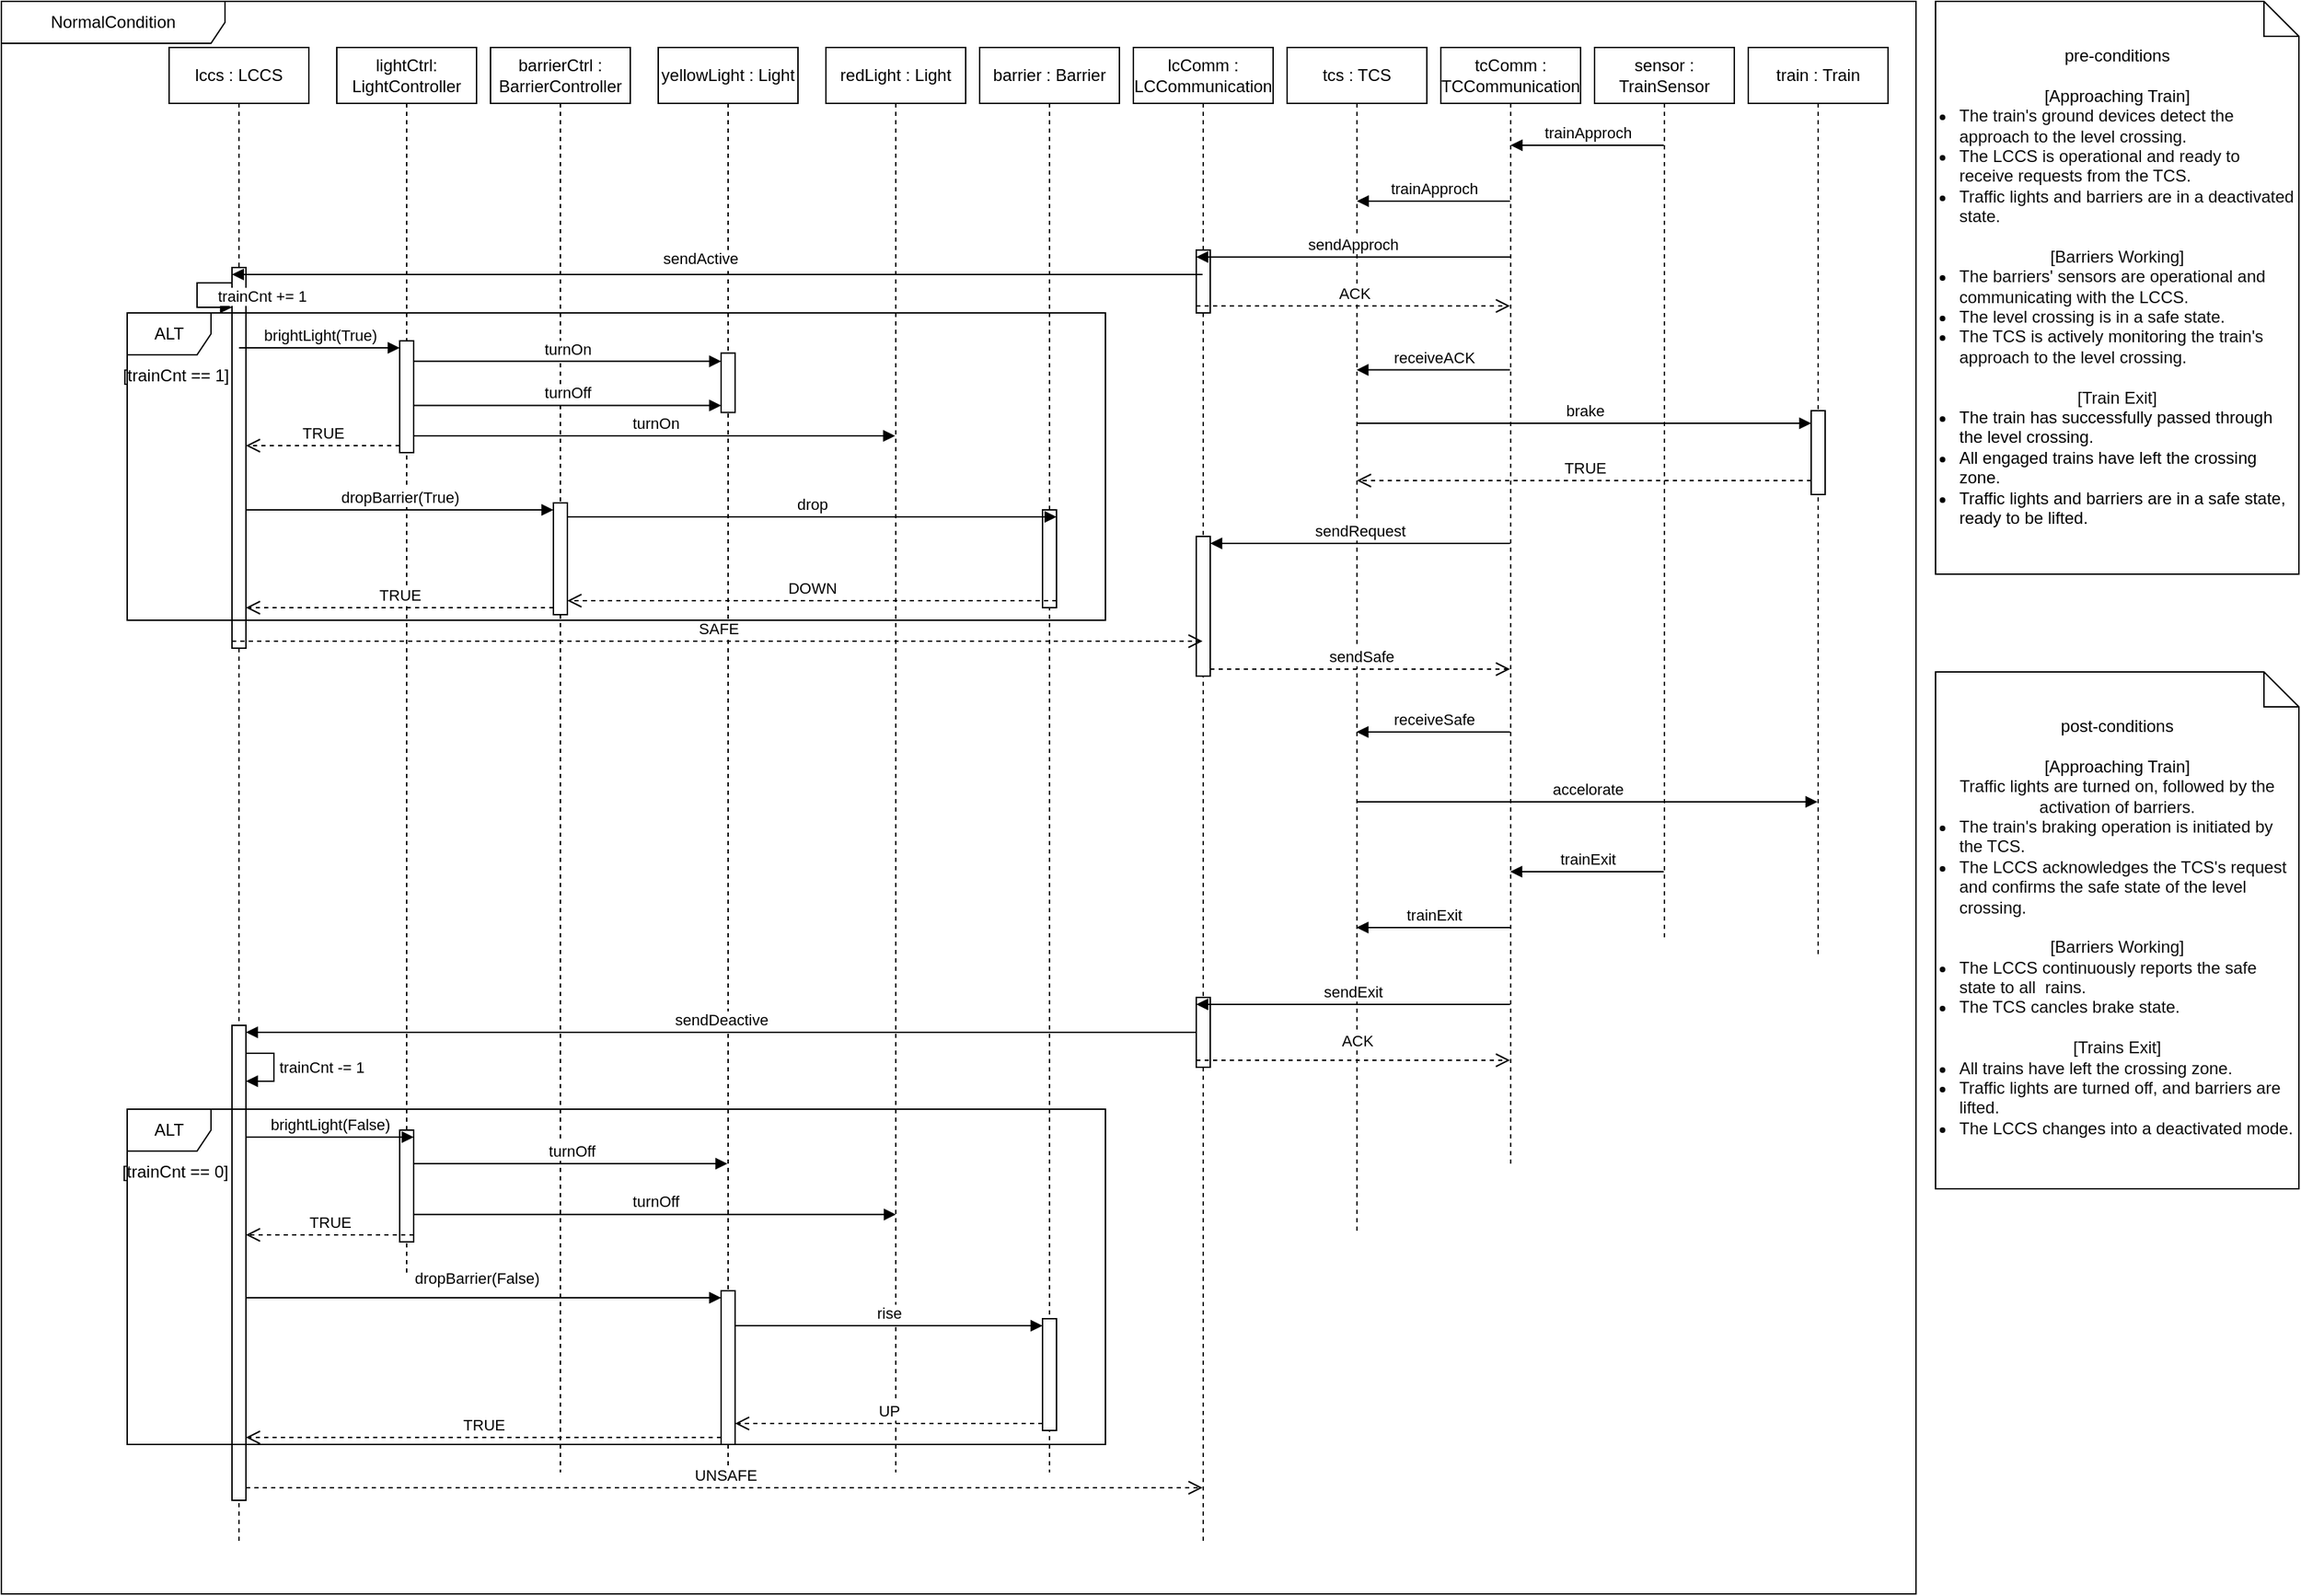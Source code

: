 <mxfile version="24.1.0" type="device" pages="2">
  <diagram name="Normal" id="13e1069c-82ec-6db2-03f1-153e76fe0fe0">
    <mxGraphModel dx="3000" dy="1911" grid="1" gridSize="10" guides="1" tooltips="1" connect="1" arrows="1" fold="1" page="1" pageScale="1" pageWidth="2336" pageHeight="1654" background="none" math="0" shadow="0">
      <root>
        <mxCell id="0" />
        <mxCell id="1" parent="0" />
        <mxCell id="VyqExXsoTH6PmwX825MW-1" value="lccs : LCCS" style="shape=umlLifeline;perimeter=lifelinePerimeter;whiteSpace=wrap;html=1;container=1;dropTarget=0;collapsible=0;recursiveResize=0;outlineConnect=0;portConstraint=eastwest;newEdgeStyle={&quot;curved&quot;:0,&quot;rounded&quot;:0};" parent="1" vertex="1">
          <mxGeometry x="130" y="43" width="100" height="1070" as="geometry" />
        </mxCell>
        <mxCell id="VyqExXsoTH6PmwX825MW-18" value="" style="html=1;points=[[0,0,0,0,5],[0,1,0,0,-5],[1,0,0,0,5],[1,1,0,0,-5]];perimeter=orthogonalPerimeter;outlineConnect=0;targetShapes=umlLifeline;portConstraint=eastwest;newEdgeStyle={&quot;curved&quot;:0,&quot;rounded&quot;:0};" parent="VyqExXsoTH6PmwX825MW-1" vertex="1">
          <mxGeometry x="45" y="157.5" width="10" height="272.5" as="geometry" />
        </mxCell>
        <mxCell id="VyqExXsoTH6PmwX825MW-59" value="trainCnt += 1" style="html=1;align=left;spacingLeft=2;endArrow=block;rounded=0;edgeStyle=orthogonalEdgeStyle;curved=0;rounded=0;exitX=0;exitY=0;exitDx=0;exitDy=5;exitPerimeter=0;" parent="VyqExXsoTH6PmwX825MW-1" edge="1">
          <mxGeometry x="0.563" y="8" relative="1" as="geometry">
            <mxPoint x="45" y="168.5" as="sourcePoint" />
            <Array as="points">
              <mxPoint x="20" y="169" />
              <mxPoint x="20" y="186" />
            </Array>
            <mxPoint x="45" y="186" as="targetPoint" />
            <mxPoint as="offset" />
          </mxGeometry>
        </mxCell>
        <mxCell id="VyqExXsoTH6PmwX825MW-66" value="" style="html=1;points=[[0,0,0,0,5],[0,1,0,0,-5],[1,0,0,0,5],[1,1,0,0,-5]];perimeter=orthogonalPerimeter;outlineConnect=0;targetShapes=umlLifeline;portConstraint=eastwest;newEdgeStyle={&quot;curved&quot;:0,&quot;rounded&quot;:0};" parent="VyqExXsoTH6PmwX825MW-1" vertex="1">
          <mxGeometry x="45" y="700" width="10" height="340" as="geometry" />
        </mxCell>
        <mxCell id="VyqExXsoTH6PmwX825MW-70" value="trainCnt -= 1" style="html=1;align=left;spacingLeft=2;endArrow=block;rounded=0;edgeStyle=orthogonalEdgeStyle;curved=0;rounded=0;" parent="VyqExXsoTH6PmwX825MW-1" source="VyqExXsoTH6PmwX825MW-66" target="VyqExXsoTH6PmwX825MW-66" edge="1">
          <mxGeometry relative="1" as="geometry">
            <mxPoint x="20" y="780" as="sourcePoint" />
            <Array as="points">
              <mxPoint x="75" y="720" />
              <mxPoint x="75" y="740" />
            </Array>
            <mxPoint x="25" y="810" as="targetPoint" />
          </mxGeometry>
        </mxCell>
        <mxCell id="VyqExXsoTH6PmwX825MW-2" value="lightCtrl&lt;span style=&quot;background-color: initial;&quot;&gt;: LightController&lt;/span&gt;" style="shape=umlLifeline;perimeter=lifelinePerimeter;whiteSpace=wrap;html=1;container=1;dropTarget=0;collapsible=0;recursiveResize=0;outlineConnect=0;portConstraint=eastwest;newEdgeStyle={&quot;curved&quot;:0,&quot;rounded&quot;:0};" parent="1" vertex="1">
          <mxGeometry x="250" y="43" width="100" height="880" as="geometry" />
        </mxCell>
        <mxCell id="VyqExXsoTH6PmwX825MW-21" value="" style="html=1;points=[[0,0,0,0,5],[0,1,0,0,-5],[1,0,0,0,5],[1,1,0,0,-5]];perimeter=orthogonalPerimeter;outlineConnect=0;targetShapes=umlLifeline;portConstraint=eastwest;newEdgeStyle={&quot;curved&quot;:0,&quot;rounded&quot;:0};" parent="VyqExXsoTH6PmwX825MW-2" vertex="1">
          <mxGeometry x="45" y="210" width="10" height="80" as="geometry" />
        </mxCell>
        <mxCell id="VyqExXsoTH6PmwX825MW-72" value="" style="html=1;points=[[0,0,0,0,5],[0,1,0,0,-5],[1,0,0,0,5],[1,1,0,0,-5]];perimeter=orthogonalPerimeter;outlineConnect=0;targetShapes=umlLifeline;portConstraint=eastwest;newEdgeStyle={&quot;curved&quot;:0,&quot;rounded&quot;:0};" parent="VyqExXsoTH6PmwX825MW-2" vertex="1">
          <mxGeometry x="45" y="775" width="10" height="80" as="geometry" />
        </mxCell>
        <mxCell id="VyqExXsoTH6PmwX825MW-3" value="barrierCtrl : BarrierController" style="shape=umlLifeline;perimeter=lifelinePerimeter;whiteSpace=wrap;html=1;container=1;dropTarget=0;collapsible=0;recursiveResize=0;outlineConnect=0;portConstraint=eastwest;newEdgeStyle={&quot;curved&quot;:0,&quot;rounded&quot;:0};" parent="1" vertex="1">
          <mxGeometry x="360" y="43" width="100" height="1020" as="geometry" />
        </mxCell>
        <mxCell id="VyqExXsoTH6PmwX825MW-29" value="" style="html=1;points=[[0,0,0,0,5],[0,1,0,0,-5],[1,0,0,0,5],[1,1,0,0,-5]];perimeter=orthogonalPerimeter;outlineConnect=0;targetShapes=umlLifeline;portConstraint=eastwest;newEdgeStyle={&quot;curved&quot;:0,&quot;rounded&quot;:0};" parent="VyqExXsoTH6PmwX825MW-3" vertex="1">
          <mxGeometry x="45" y="326" width="10" height="80" as="geometry" />
        </mxCell>
        <mxCell id="VyqExXsoTH6PmwX825MW-4" value="lcComm : LCCommunication" style="shape=umlLifeline;perimeter=lifelinePerimeter;whiteSpace=wrap;html=1;container=1;dropTarget=0;collapsible=0;recursiveResize=0;outlineConnect=0;portConstraint=eastwest;newEdgeStyle={&quot;curved&quot;:0,&quot;rounded&quot;:0};" parent="1" vertex="1">
          <mxGeometry x="820" y="43" width="100" height="1070" as="geometry" />
        </mxCell>
        <mxCell id="VyqExXsoTH6PmwX825MW-14" value="" style="html=1;points=[[0,0,0,0,5],[0,1,0,0,-5],[1,0,0,0,5],[1,1,0,0,-5]];perimeter=orthogonalPerimeter;outlineConnect=0;targetShapes=umlLifeline;portConstraint=eastwest;newEdgeStyle={&quot;curved&quot;:0,&quot;rounded&quot;:0};" parent="VyqExXsoTH6PmwX825MW-4" vertex="1">
          <mxGeometry x="45" y="145" width="10" height="45" as="geometry" />
        </mxCell>
        <mxCell id="VyqExXsoTH6PmwX825MW-50" value="" style="html=1;points=[[0,0,0,0,5],[0,1,0,0,-5],[1,0,0,0,5],[1,1,0,0,-5]];perimeter=orthogonalPerimeter;outlineConnect=0;targetShapes=umlLifeline;portConstraint=eastwest;newEdgeStyle={&quot;curved&quot;:0,&quot;rounded&quot;:0};" parent="VyqExXsoTH6PmwX825MW-4" vertex="1">
          <mxGeometry x="45" y="350" width="10" height="100" as="geometry" />
        </mxCell>
        <mxCell id="VyqExXsoTH6PmwX825MW-62" value="" style="html=1;points=[[0,0,0,0,5],[0,1,0,0,-5],[1,0,0,0,5],[1,1,0,0,-5]];perimeter=orthogonalPerimeter;outlineConnect=0;targetShapes=umlLifeline;portConstraint=eastwest;newEdgeStyle={&quot;curved&quot;:0,&quot;rounded&quot;:0};" parent="VyqExXsoTH6PmwX825MW-4" vertex="1">
          <mxGeometry x="45" y="680" width="10" height="50" as="geometry" />
        </mxCell>
        <mxCell id="VyqExXsoTH6PmwX825MW-5" value="tcs : TCS" style="shape=umlLifeline;perimeter=lifelinePerimeter;whiteSpace=wrap;html=1;container=1;dropTarget=0;collapsible=0;recursiveResize=0;outlineConnect=0;portConstraint=eastwest;newEdgeStyle={&quot;curved&quot;:0,&quot;rounded&quot;:0};" parent="1" vertex="1">
          <mxGeometry x="930" y="43" width="100" height="850" as="geometry" />
        </mxCell>
        <mxCell id="VyqExXsoTH6PmwX825MW-6" value="tcComm : TCCommunication" style="shape=umlLifeline;perimeter=lifelinePerimeter;whiteSpace=wrap;html=1;container=1;dropTarget=0;collapsible=0;recursiveResize=0;outlineConnect=0;portConstraint=eastwest;newEdgeStyle={&quot;curved&quot;:0,&quot;rounded&quot;:0};" parent="1" vertex="1">
          <mxGeometry x="1040" y="43" width="100" height="800" as="geometry" />
        </mxCell>
        <mxCell id="VyqExXsoTH6PmwX825MW-7" value="sensor : TrainSensor" style="shape=umlLifeline;perimeter=lifelinePerimeter;whiteSpace=wrap;html=1;container=1;dropTarget=0;collapsible=0;recursiveResize=0;outlineConnect=0;portConstraint=eastwest;newEdgeStyle={&quot;curved&quot;:0,&quot;rounded&quot;:0};" parent="1" vertex="1">
          <mxGeometry x="1150" y="43" width="100" height="640" as="geometry" />
        </mxCell>
        <mxCell id="VyqExXsoTH6PmwX825MW-8" value="barrier : Barrier" style="shape=umlLifeline;perimeter=lifelinePerimeter;whiteSpace=wrap;html=1;container=1;dropTarget=0;collapsible=0;recursiveResize=0;outlineConnect=0;portConstraint=eastwest;newEdgeStyle={&quot;curved&quot;:0,&quot;rounded&quot;:0};" parent="1" vertex="1">
          <mxGeometry x="710" y="43" width="100" height="1020" as="geometry" />
        </mxCell>
        <mxCell id="VyqExXsoTH6PmwX825MW-36" value="" style="html=1;points=[[0,0,0,0,5],[0,1,0,0,-5],[1,0,0,0,5],[1,1,0,0,-5]];perimeter=orthogonalPerimeter;outlineConnect=0;targetShapes=umlLifeline;portConstraint=eastwest;newEdgeStyle={&quot;curved&quot;:0,&quot;rounded&quot;:0};" parent="VyqExXsoTH6PmwX825MW-8" vertex="1">
          <mxGeometry x="45" y="331" width="10" height="70" as="geometry" />
        </mxCell>
        <mxCell id="VyqExXsoTH6PmwX825MW-80" value="" style="html=1;points=[[0,0,0,0,5],[0,1,0,0,-5],[1,0,0,0,5],[1,1,0,0,-5]];perimeter=orthogonalPerimeter;outlineConnect=0;targetShapes=umlLifeline;portConstraint=eastwest;newEdgeStyle={&quot;curved&quot;:0,&quot;rounded&quot;:0};" parent="VyqExXsoTH6PmwX825MW-8" vertex="1">
          <mxGeometry x="45" y="910" width="10" height="80" as="geometry" />
        </mxCell>
        <mxCell id="VyqExXsoTH6PmwX825MW-9" value="redLight : Light" style="shape=umlLifeline;perimeter=lifelinePerimeter;whiteSpace=wrap;html=1;container=1;dropTarget=0;collapsible=0;recursiveResize=0;outlineConnect=0;portConstraint=eastwest;newEdgeStyle={&quot;curved&quot;:0,&quot;rounded&quot;:0};" parent="1" vertex="1">
          <mxGeometry x="600" y="43" width="100" height="1020" as="geometry" />
        </mxCell>
        <mxCell id="VyqExXsoTH6PmwX825MW-10" value="yellowLight : Light" style="shape=umlLifeline;perimeter=lifelinePerimeter;whiteSpace=wrap;html=1;container=1;dropTarget=0;collapsible=0;recursiveResize=0;outlineConnect=0;portConstraint=eastwest;newEdgeStyle={&quot;curved&quot;:0,&quot;rounded&quot;:0};" parent="1" vertex="1">
          <mxGeometry x="480" y="43" width="100" height="1020" as="geometry" />
        </mxCell>
        <mxCell id="VyqExXsoTH6PmwX825MW-26" value="" style="html=1;points=[[0,0,0,0,5],[0,1,0,0,-5],[1,0,0,0,5],[1,1,0,0,-5]];perimeter=orthogonalPerimeter;outlineConnect=0;targetShapes=umlLifeline;portConstraint=eastwest;newEdgeStyle={&quot;curved&quot;:0,&quot;rounded&quot;:0};" parent="VyqExXsoTH6PmwX825MW-10" vertex="1">
          <mxGeometry x="45" y="218.75" width="10" height="42.5" as="geometry" />
        </mxCell>
        <mxCell id="VyqExXsoTH6PmwX825MW-77" value="" style="html=1;points=[[0,0,0,0,5],[0,1,0,0,-5],[1,0,0,0,5],[1,1,0,0,-5]];perimeter=orthogonalPerimeter;outlineConnect=0;targetShapes=umlLifeline;portConstraint=eastwest;newEdgeStyle={&quot;curved&quot;:0,&quot;rounded&quot;:0};" parent="VyqExXsoTH6PmwX825MW-10" vertex="1">
          <mxGeometry x="45" y="890" width="10" height="110" as="geometry" />
        </mxCell>
        <mxCell id="VyqExXsoTH6PmwX825MW-12" value="trainApproch" style="html=1;verticalAlign=bottom;endArrow=block;curved=0;rounded=0;" parent="1" edge="1">
          <mxGeometry width="80" relative="1" as="geometry">
            <mxPoint x="1199.5" y="113" as="sourcePoint" />
            <mxPoint x="1089.929" y="113" as="targetPoint" />
          </mxGeometry>
        </mxCell>
        <mxCell id="VyqExXsoTH6PmwX825MW-13" value="trainApproch" style="html=1;verticalAlign=bottom;endArrow=block;curved=0;rounded=0;" parent="1" edge="1">
          <mxGeometry width="80" relative="1" as="geometry">
            <mxPoint x="1089.5" y="153" as="sourcePoint" />
            <mxPoint x="979.929" y="153" as="targetPoint" />
          </mxGeometry>
        </mxCell>
        <mxCell id="VyqExXsoTH6PmwX825MW-15" value="sendApproch" style="html=1;verticalAlign=bottom;endArrow=block;curved=0;rounded=0;entryX=0;entryY=0;entryDx=0;entryDy=5;" parent="1" source="VyqExXsoTH6PmwX825MW-6" target="VyqExXsoTH6PmwX825MW-14" edge="1">
          <mxGeometry relative="1" as="geometry">
            <mxPoint x="795" y="193" as="sourcePoint" />
          </mxGeometry>
        </mxCell>
        <mxCell id="VyqExXsoTH6PmwX825MW-16" value="ACK" style="html=1;verticalAlign=bottom;endArrow=open;dashed=1;endSize=8;curved=0;rounded=0;exitX=0;exitY=1;exitDx=0;exitDy=-5;" parent="1" source="VyqExXsoTH6PmwX825MW-14" target="VyqExXsoTH6PmwX825MW-6" edge="1">
          <mxGeometry relative="1" as="geometry">
            <mxPoint x="980" y="388" as="targetPoint" />
          </mxGeometry>
        </mxCell>
        <mxCell id="VyqExXsoTH6PmwX825MW-19" value="sendActive" style="html=1;verticalAlign=bottom;endArrow=block;curved=0;rounded=0;entryX=0;entryY=0;entryDx=0;entryDy=5;" parent="1" edge="1">
          <mxGeometry x="0.035" y="-2" relative="1" as="geometry">
            <mxPoint x="869.5" y="205.5" as="sourcePoint" />
            <mxPoint x="175" y="205.5" as="targetPoint" />
            <mxPoint y="-1" as="offset" />
          </mxGeometry>
        </mxCell>
        <mxCell id="VyqExXsoTH6PmwX825MW-20" value="SAFE" style="html=1;verticalAlign=bottom;endArrow=open;dashed=1;endSize=8;curved=0;rounded=0;exitX=0;exitY=1;exitDx=0;exitDy=-5;" parent="1" source="VyqExXsoTH6PmwX825MW-18" target="VyqExXsoTH6PmwX825MW-4" edge="1">
          <mxGeometry x="0.001" relative="1" as="geometry">
            <mxPoint x="820" y="468" as="targetPoint" />
            <mxPoint as="offset" />
          </mxGeometry>
        </mxCell>
        <mxCell id="VyqExXsoTH6PmwX825MW-22" value="brightLight(True)" style="html=1;verticalAlign=bottom;endArrow=block;curved=0;rounded=0;entryX=0;entryY=0;entryDx=0;entryDy=5;" parent="1" source="VyqExXsoTH6PmwX825MW-1" target="VyqExXsoTH6PmwX825MW-21" edge="1">
          <mxGeometry relative="1" as="geometry">
            <mxPoint x="220" y="238" as="sourcePoint" />
          </mxGeometry>
        </mxCell>
        <mxCell id="VyqExXsoTH6PmwX825MW-23" value="TRUE" style="html=1;verticalAlign=bottom;endArrow=open;dashed=1;endSize=8;curved=0;rounded=0;exitX=0;exitY=1;exitDx=0;exitDy=-5;" parent="1" source="VyqExXsoTH6PmwX825MW-21" target="VyqExXsoTH6PmwX825MW-18" edge="1">
          <mxGeometry relative="1" as="geometry">
            <mxPoint x="220" y="308" as="targetPoint" />
            <mxPoint as="offset" />
          </mxGeometry>
        </mxCell>
        <mxCell id="VyqExXsoTH6PmwX825MW-25" value="turnOn" style="html=1;verticalAlign=bottom;endArrow=block;curved=0;rounded=0;" parent="1" edge="1">
          <mxGeometry width="80" relative="1" as="geometry">
            <mxPoint x="305" y="267.66" as="sourcePoint" />
            <mxPoint x="525" y="267.66" as="targetPoint" />
          </mxGeometry>
        </mxCell>
        <mxCell id="VyqExXsoTH6PmwX825MW-27" value="turnOff" style="html=1;verticalAlign=bottom;endArrow=block;curved=0;rounded=0;entryX=0;entryY=1;entryDx=0;entryDy=-5;entryPerimeter=0;" parent="1" source="VyqExXsoTH6PmwX825MW-21" target="VyqExXsoTH6PmwX825MW-26" edge="1">
          <mxGeometry width="80" relative="1" as="geometry">
            <mxPoint x="370" y="283" as="sourcePoint" />
            <mxPoint x="450" y="283" as="targetPoint" />
          </mxGeometry>
        </mxCell>
        <mxCell id="VyqExXsoTH6PmwX825MW-28" value="turnOn" style="html=1;verticalAlign=bottom;endArrow=block;curved=0;rounded=0;" parent="1" edge="1">
          <mxGeometry width="80" relative="1" as="geometry">
            <mxPoint x="305" y="321" as="sourcePoint" />
            <mxPoint x="649.5" y="321" as="targetPoint" />
          </mxGeometry>
        </mxCell>
        <mxCell id="VyqExXsoTH6PmwX825MW-30" value="dropBarrier(True)" style="html=1;verticalAlign=bottom;endArrow=block;curved=0;rounded=0;entryX=0;entryY=0;entryDx=0;entryDy=5;" parent="1" source="VyqExXsoTH6PmwX825MW-18" target="VyqExXsoTH6PmwX825MW-29" edge="1">
          <mxGeometry relative="1" as="geometry">
            <mxPoint x="340" y="328" as="sourcePoint" />
          </mxGeometry>
        </mxCell>
        <mxCell id="VyqExXsoTH6PmwX825MW-31" value="TRUE" style="html=1;verticalAlign=bottom;endArrow=open;dashed=1;endSize=8;curved=0;rounded=0;exitX=0;exitY=1;exitDx=0;exitDy=-5;" parent="1" source="VyqExXsoTH6PmwX825MW-29" target="VyqExXsoTH6PmwX825MW-18" edge="1">
          <mxGeometry relative="1" as="geometry">
            <mxPoint x="340" y="398" as="targetPoint" />
          </mxGeometry>
        </mxCell>
        <mxCell id="VyqExXsoTH6PmwX825MW-37" value="drop" style="html=1;verticalAlign=bottom;endArrow=block;curved=0;rounded=0;entryX=1;entryY=0;entryDx=0;entryDy=5;" parent="1" source="VyqExXsoTH6PmwX825MW-29" target="VyqExXsoTH6PmwX825MW-36" edge="1">
          <mxGeometry relative="1" as="geometry">
            <mxPoint x="470" y="379" as="sourcePoint" />
          </mxGeometry>
        </mxCell>
        <mxCell id="VyqExXsoTH6PmwX825MW-38" value="DOWN" style="html=1;verticalAlign=bottom;endArrow=open;dashed=1;endSize=8;curved=0;rounded=0;exitX=1;exitY=1;exitDx=0;exitDy=-5;" parent="1" source="VyqExXsoTH6PmwX825MW-36" target="VyqExXsoTH6PmwX825MW-29" edge="1">
          <mxGeometry relative="1" as="geometry">
            <mxPoint x="470" y="439" as="targetPoint" />
          </mxGeometry>
        </mxCell>
        <mxCell id="VyqExXsoTH6PmwX825MW-41" value="train : Train" style="shape=umlLifeline;perimeter=lifelinePerimeter;whiteSpace=wrap;html=1;container=1;dropTarget=0;collapsible=0;recursiveResize=0;outlineConnect=0;portConstraint=eastwest;newEdgeStyle={&quot;curved&quot;:0,&quot;rounded&quot;:0};" parent="1" vertex="1">
          <mxGeometry x="1260" y="43" width="100" height="650" as="geometry" />
        </mxCell>
        <mxCell id="VyqExXsoTH6PmwX825MW-48" value="" style="html=1;points=[[0,0,0,0,5],[0,1,0,0,-5],[1,0,0,0,5],[1,1,0,0,-5]];perimeter=orthogonalPerimeter;outlineConnect=0;targetShapes=umlLifeline;portConstraint=eastwest;newEdgeStyle={&quot;curved&quot;:0,&quot;rounded&quot;:0};" parent="VyqExXsoTH6PmwX825MW-41" vertex="1">
          <mxGeometry x="45" y="260" width="10" height="60" as="geometry" />
        </mxCell>
        <mxCell id="VyqExXsoTH6PmwX825MW-42" value="brake" style="html=1;verticalAlign=bottom;endArrow=block;curved=0;rounded=0;" parent="1" target="VyqExXsoTH6PmwX825MW-48" edge="1">
          <mxGeometry width="80" relative="1" as="geometry">
            <mxPoint x="980" y="312" as="sourcePoint" />
            <mxPoint x="1309.5" y="312" as="targetPoint" />
          </mxGeometry>
        </mxCell>
        <mxCell id="VyqExXsoTH6PmwX825MW-47" value="receiveACK" style="html=1;verticalAlign=bottom;endArrow=block;curved=0;rounded=0;" parent="1" edge="1">
          <mxGeometry width="80" relative="1" as="geometry">
            <mxPoint x="1089.5" y="273.76" as="sourcePoint" />
            <mxPoint x="979.667" y="273.76" as="targetPoint" />
          </mxGeometry>
        </mxCell>
        <mxCell id="VyqExXsoTH6PmwX825MW-49" value="TRUE" style="html=1;verticalAlign=bottom;endArrow=open;dashed=1;endSize=8;curved=0;rounded=0;" parent="1" target="VyqExXsoTH6PmwX825MW-5" edge="1">
          <mxGeometry x="-0.001" relative="1" as="geometry">
            <mxPoint x="1305" y="353" as="sourcePoint" />
            <mxPoint x="1210" y="353" as="targetPoint" />
            <mxPoint as="offset" />
          </mxGeometry>
        </mxCell>
        <mxCell id="VyqExXsoTH6PmwX825MW-51" value="sendRequest" style="html=1;verticalAlign=bottom;endArrow=block;curved=0;rounded=0;entryX=1;entryY=0;entryDx=0;entryDy=5;" parent="1" source="VyqExXsoTH6PmwX825MW-6" target="VyqExXsoTH6PmwX825MW-50" edge="1">
          <mxGeometry relative="1" as="geometry">
            <mxPoint x="945" y="398" as="sourcePoint" />
          </mxGeometry>
        </mxCell>
        <mxCell id="VyqExXsoTH6PmwX825MW-52" value="sendSafe" style="html=1;verticalAlign=bottom;endArrow=open;dashed=1;endSize=8;curved=0;rounded=0;exitX=1;exitY=1;exitDx=0;exitDy=-5;" parent="1" source="VyqExXsoTH6PmwX825MW-50" target="VyqExXsoTH6PmwX825MW-6" edge="1">
          <mxGeometry relative="1" as="geometry">
            <mxPoint x="945" y="468" as="targetPoint" />
          </mxGeometry>
        </mxCell>
        <mxCell id="VyqExXsoTH6PmwX825MW-53" value="receiveSafe" style="html=1;verticalAlign=bottom;endArrow=block;curved=0;rounded=0;" parent="1" edge="1">
          <mxGeometry width="80" relative="1" as="geometry">
            <mxPoint x="1089.5" y="533" as="sourcePoint" />
            <mxPoint x="979.667" y="533" as="targetPoint" />
          </mxGeometry>
        </mxCell>
        <mxCell id="VyqExXsoTH6PmwX825MW-54" value="accelorate" style="html=1;verticalAlign=bottom;endArrow=block;curved=0;rounded=0;" parent="1" edge="1">
          <mxGeometry width="80" relative="1" as="geometry">
            <mxPoint x="979.667" y="583" as="sourcePoint" />
            <mxPoint x="1309.5" y="583" as="targetPoint" />
          </mxGeometry>
        </mxCell>
        <mxCell id="VyqExXsoTH6PmwX825MW-55" value="trainExit" style="html=1;verticalAlign=bottom;endArrow=block;curved=0;rounded=0;" parent="1" edge="1">
          <mxGeometry width="80" relative="1" as="geometry">
            <mxPoint x="1199.5" y="633" as="sourcePoint" />
            <mxPoint x="1089.667" y="633" as="targetPoint" />
          </mxGeometry>
        </mxCell>
        <mxCell id="VyqExXsoTH6PmwX825MW-56" value="trainExit" style="html=1;verticalAlign=bottom;endArrow=block;curved=0;rounded=0;" parent="1" edge="1">
          <mxGeometry width="80" relative="1" as="geometry">
            <mxPoint x="1089.5" y="673" as="sourcePoint" />
            <mxPoint x="979.667" y="673" as="targetPoint" />
          </mxGeometry>
        </mxCell>
        <mxCell id="VyqExXsoTH6PmwX825MW-60" value="ALT" style="shape=umlFrame;whiteSpace=wrap;html=1;pointerEvents=0;" parent="1" vertex="1">
          <mxGeometry x="100" y="233" width="700" height="220" as="geometry" />
        </mxCell>
        <mxCell id="VyqExXsoTH6PmwX825MW-61" value="[trainCnt == 1]" style="text;html=1;align=center;verticalAlign=middle;whiteSpace=wrap;rounded=0;" parent="1" vertex="1">
          <mxGeometry x="90" y="263" width="90" height="30" as="geometry" />
        </mxCell>
        <mxCell id="VyqExXsoTH6PmwX825MW-63" value="sendExit" style="html=1;verticalAlign=bottom;endArrow=block;curved=0;rounded=0;entryX=0;entryY=0;entryDx=0;entryDy=5;" parent="1" source="VyqExXsoTH6PmwX825MW-6" target="VyqExXsoTH6PmwX825MW-62" edge="1">
          <mxGeometry relative="1" as="geometry">
            <mxPoint x="795" y="728" as="sourcePoint" />
          </mxGeometry>
        </mxCell>
        <mxCell id="VyqExXsoTH6PmwX825MW-64" value="ACK" style="html=1;verticalAlign=bottom;endArrow=open;dashed=1;endSize=8;curved=0;rounded=0;exitX=0;exitY=1;exitDx=0;exitDy=-5;" parent="1" source="VyqExXsoTH6PmwX825MW-62" target="VyqExXsoTH6PmwX825MW-6" edge="1">
          <mxGeometry x="0.025" y="5" relative="1" as="geometry">
            <mxPoint x="795" y="798" as="targetPoint" />
            <mxPoint as="offset" />
          </mxGeometry>
        </mxCell>
        <mxCell id="VyqExXsoTH6PmwX825MW-65" value="sendDeactive" style="html=1;verticalAlign=bottom;endArrow=block;curved=0;rounded=0;" parent="1" source="VyqExXsoTH6PmwX825MW-62" target="VyqExXsoTH6PmwX825MW-66" edge="1">
          <mxGeometry width="80" relative="1" as="geometry">
            <mxPoint x="660" y="753" as="sourcePoint" />
            <mxPoint x="740" y="753" as="targetPoint" />
          </mxGeometry>
        </mxCell>
        <mxCell id="VyqExXsoTH6PmwX825MW-71" value="[trainCnt == 0]" style="text;html=1;align=center;verticalAlign=middle;whiteSpace=wrap;rounded=0;" parent="1" vertex="1">
          <mxGeometry x="92" y="833" width="85" height="30" as="geometry" />
        </mxCell>
        <mxCell id="VyqExXsoTH6PmwX825MW-73" value="brightLight(False)" style="html=1;verticalAlign=bottom;endArrow=block;curved=0;rounded=0;entryX=1;entryY=0;entryDx=0;entryDy=5;" parent="1" source="VyqExXsoTH6PmwX825MW-66" target="VyqExXsoTH6PmwX825MW-72" edge="1">
          <mxGeometry relative="1" as="geometry">
            <mxPoint x="375" y="823" as="sourcePoint" />
          </mxGeometry>
        </mxCell>
        <mxCell id="VyqExXsoTH6PmwX825MW-74" value="TRUE" style="html=1;verticalAlign=bottom;endArrow=open;dashed=1;endSize=8;curved=0;rounded=0;exitX=1;exitY=1;exitDx=0;exitDy=-5;" parent="1" source="VyqExXsoTH6PmwX825MW-72" target="VyqExXsoTH6PmwX825MW-66" edge="1">
          <mxGeometry relative="1" as="geometry">
            <mxPoint x="375" y="893" as="targetPoint" />
            <mxPoint as="offset" />
          </mxGeometry>
        </mxCell>
        <mxCell id="VyqExXsoTH6PmwX825MW-75" value="turnOff" style="html=1;verticalAlign=bottom;endArrow=block;curved=0;rounded=0;" parent="1" edge="1">
          <mxGeometry width="80" relative="1" as="geometry">
            <mxPoint x="305" y="842.0" as="sourcePoint" />
            <mxPoint x="529.5" y="842.0" as="targetPoint" />
          </mxGeometry>
        </mxCell>
        <mxCell id="VyqExXsoTH6PmwX825MW-76" value="turnOff" style="html=1;verticalAlign=bottom;endArrow=block;curved=0;rounded=0;entryX=0.5;entryY=0.819;entryDx=0;entryDy=0;entryPerimeter=0;" parent="1" source="VyqExXsoTH6PmwX825MW-72" target="VyqExXsoTH6PmwX825MW-9" edge="1">
          <mxGeometry width="80" relative="1" as="geometry">
            <mxPoint x="370" y="873" as="sourcePoint" />
            <mxPoint x="450" y="873" as="targetPoint" />
          </mxGeometry>
        </mxCell>
        <mxCell id="VyqExXsoTH6PmwX825MW-78" value="dropBarrier(False)" style="html=1;verticalAlign=bottom;endArrow=block;curved=0;rounded=0;entryX=0;entryY=0;entryDx=0;entryDy=5;" parent="1" source="VyqExXsoTH6PmwX825MW-66" target="VyqExXsoTH6PmwX825MW-77" edge="1">
          <mxGeometry x="-0.029" y="5" relative="1" as="geometry">
            <mxPoint x="455" y="938" as="sourcePoint" />
            <mxPoint as="offset" />
          </mxGeometry>
        </mxCell>
        <mxCell id="VyqExXsoTH6PmwX825MW-79" value="TRUE" style="html=1;verticalAlign=bottom;endArrow=open;dashed=1;endSize=8;curved=0;rounded=0;exitX=0;exitY=1;exitDx=0;exitDy=-5;" parent="1" source="VyqExXsoTH6PmwX825MW-77" target="VyqExXsoTH6PmwX825MW-66" edge="1">
          <mxGeometry relative="1" as="geometry">
            <mxPoint x="455" y="1008" as="targetPoint" />
          </mxGeometry>
        </mxCell>
        <mxCell id="VyqExXsoTH6PmwX825MW-81" value="rise" style="html=1;verticalAlign=bottom;endArrow=block;curved=0;rounded=0;entryX=0;entryY=0;entryDx=0;entryDy=5;" parent="1" source="VyqExXsoTH6PmwX825MW-77" target="VyqExXsoTH6PmwX825MW-80" edge="1">
          <mxGeometry relative="1" as="geometry">
            <mxPoint x="685" y="958" as="sourcePoint" />
          </mxGeometry>
        </mxCell>
        <mxCell id="VyqExXsoTH6PmwX825MW-82" value="UP" style="html=1;verticalAlign=bottom;endArrow=open;dashed=1;endSize=8;curved=0;rounded=0;exitX=0;exitY=1;exitDx=0;exitDy=-5;" parent="1" source="VyqExXsoTH6PmwX825MW-80" target="VyqExXsoTH6PmwX825MW-77" edge="1">
          <mxGeometry relative="1" as="geometry">
            <mxPoint x="685" y="1028" as="targetPoint" />
          </mxGeometry>
        </mxCell>
        <mxCell id="VyqExXsoTH6PmwX825MW-83" value="UNSAFE" style="html=1;verticalAlign=bottom;endArrow=open;dashed=1;endSize=8;curved=0;rounded=0;" parent="1" edge="1">
          <mxGeometry relative="1" as="geometry">
            <mxPoint x="185" y="1074" as="sourcePoint" />
            <mxPoint x="869.5" y="1074" as="targetPoint" />
          </mxGeometry>
        </mxCell>
        <mxCell id="VyqExXsoTH6PmwX825MW-84" value="ALT" style="shape=umlFrame;whiteSpace=wrap;html=1;pointerEvents=0;" parent="1" vertex="1">
          <mxGeometry x="100" y="803" width="700" height="240" as="geometry" />
        </mxCell>
        <mxCell id="VyqExXsoTH6PmwX825MW-90" value="NormalCondition" style="shape=umlFrame;whiteSpace=wrap;html=1;pointerEvents=0;recursiveResize=0;container=1;collapsible=0;width=160;" parent="1" vertex="1">
          <mxGeometry x="10" y="10" width="1370" height="1140" as="geometry" />
        </mxCell>
        <mxCell id="eH8LISKGLYNe6WlvF4W3-1" value="&lt;font style=&quot;font-size: 12px;&quot;&gt;pre-conditions&lt;/font&gt;&lt;div&gt;&lt;br&gt;&lt;div&gt;[Approaching Train]&lt;br&gt;&lt;div&gt;&lt;ul style=&quot;border: 0px solid rgb(227, 227, 227); box-sizing: border-box; --tw-border-spacing-x: 0; --tw-border-spacing-y: 0; --tw-translate-x: 0; --tw-translate-y: 0; --tw-rotate: 0; --tw-skew-x: 0; --tw-skew-y: 0; --tw-scale-x: 1; --tw-scale-y: 1; --tw-pan-x: ; --tw-pan-y: ; --tw-pinch-zoom: ; --tw-scroll-snap-strictness: proximity; --tw-gradient-from-position: ; --tw-gradient-via-position: ; --tw-gradient-to-position: ; --tw-ordinal: ; --tw-slashed-zero: ; --tw-numeric-figure: ; --tw-numeric-spacing: ; --tw-numeric-fraction: ; --tw-ring-inset: ; --tw-ring-offset-width: 0px; --tw-ring-offset-color: #fff; --tw-ring-color: rgba(69,89,164,.5); --tw-ring-offset-shadow: 0 0 transparent; --tw-ring-shadow: 0 0 transparent; --tw-shadow: 0 0 transparent; --tw-shadow-colored: 0 0 transparent; --tw-blur: ; --tw-brightness: ; --tw-contrast: ; --tw-grayscale: ; --tw-hue-rotate: ; --tw-invert: ; --tw-saturate: ; --tw-sepia: ; --tw-drop-shadow: ; --tw-backdrop-blur: ; --tw-backdrop-brightness: ; --tw-backdrop-contrast: ; --tw-backdrop-grayscale: ; --tw-backdrop-hue-rotate: ; --tw-backdrop-invert: ; --tw-backdrop-opacity: ; --tw-backdrop-saturate: ; --tw-backdrop-sepia: ; --tw-contain-size: ; --tw-contain-layout: ; --tw-contain-paint: ; --tw-contain-style: ; list-style-position: initial; list-style-image: initial; margin: 0px; padding: 0px 0px 0px 1rem; text-align: left; background-color: rgb(255, 255, 255);&quot;&gt;&lt;li style=&quot;color: rgb(13, 13, 13); white-space-collapse: preserve; border: 0px solid rgb(227, 227, 227); box-sizing: border-box; --tw-border-spacing-x: 0; --tw-border-spacing-y: 0; --tw-translate-x: 0; --tw-translate-y: 0; --tw-rotate: 0; --tw-skew-x: 0; --tw-skew-y: 0; --tw-scale-x: 1; --tw-scale-y: 1; --tw-pan-x: ; --tw-pan-y: ; --tw-pinch-zoom: ; --tw-scroll-snap-strictness: proximity; --tw-gradient-from-position: ; --tw-gradient-via-position: ; --tw-gradient-to-position: ; --tw-ordinal: ; --tw-slashed-zero: ; --tw-numeric-figure: ; --tw-numeric-spacing: ; --tw-numeric-fraction: ; --tw-ring-inset: ; --tw-ring-offset-width: 0px; --tw-ring-offset-color: #fff; --tw-ring-color: rgba(69,89,164,.5); --tw-ring-offset-shadow: 0 0 transparent; --tw-ring-shadow: 0 0 transparent; --tw-shadow: 0 0 transparent; --tw-shadow-colored: 0 0 transparent; --tw-blur: ; --tw-brightness: ; --tw-contrast: ; --tw-grayscale: ; --tw-hue-rotate: ; --tw-invert: ; --tw-saturate: ; --tw-sepia: ; --tw-drop-shadow: ; --tw-backdrop-blur: ; --tw-backdrop-brightness: ; --tw-backdrop-contrast: ; --tw-backdrop-grayscale: ; --tw-backdrop-hue-rotate: ; --tw-backdrop-invert: ; --tw-backdrop-opacity: ; --tw-backdrop-saturate: ; --tw-backdrop-sepia: ; --tw-contain-size: ; --tw-contain-layout: ; --tw-contain-paint: ; --tw-contain-style: ; margin-bottom: 0px; margin-top: 0px; padding-left: 0px;&quot;&gt;&lt;font style=&quot;font-size: 12px;&quot;&gt;The train&#39;s ground devices detect the approach to the level crossing.&lt;/font&gt;&lt;/li&gt;&lt;li style=&quot;color: rgb(13, 13, 13); white-space-collapse: preserve; border: 0px solid rgb(227, 227, 227); box-sizing: border-box; --tw-border-spacing-x: 0; --tw-border-spacing-y: 0; --tw-translate-x: 0; --tw-translate-y: 0; --tw-rotate: 0; --tw-skew-x: 0; --tw-skew-y: 0; --tw-scale-x: 1; --tw-scale-y: 1; --tw-pan-x: ; --tw-pan-y: ; --tw-pinch-zoom: ; --tw-scroll-snap-strictness: proximity; --tw-gradient-from-position: ; --tw-gradient-via-position: ; --tw-gradient-to-position: ; --tw-ordinal: ; --tw-slashed-zero: ; --tw-numeric-figure: ; --tw-numeric-spacing: ; --tw-numeric-fraction: ; --tw-ring-inset: ; --tw-ring-offset-width: 0px; --tw-ring-offset-color: #fff; --tw-ring-color: rgba(69,89,164,.5); --tw-ring-offset-shadow: 0 0 transparent; --tw-ring-shadow: 0 0 transparent; --tw-shadow: 0 0 transparent; --tw-shadow-colored: 0 0 transparent; --tw-blur: ; --tw-brightness: ; --tw-contrast: ; --tw-grayscale: ; --tw-hue-rotate: ; --tw-invert: ; --tw-saturate: ; --tw-sepia: ; --tw-drop-shadow: ; --tw-backdrop-blur: ; --tw-backdrop-brightness: ; --tw-backdrop-contrast: ; --tw-backdrop-grayscale: ; --tw-backdrop-hue-rotate: ; --tw-backdrop-invert: ; --tw-backdrop-opacity: ; --tw-backdrop-saturate: ; --tw-backdrop-sepia: ; --tw-contain-size: ; --tw-contain-layout: ; --tw-contain-paint: ; --tw-contain-style: ; margin-bottom: 0px; margin-top: 0px; padding-left: 0px;&quot;&gt;&lt;font style=&quot;font-size: 12px;&quot;&gt;The LCCS is operational and ready to receive requests from the TCS.&lt;/font&gt;&lt;/li&gt;&lt;li style=&quot;color: rgb(13, 13, 13); white-space-collapse: preserve; border: 0px solid rgb(227, 227, 227); box-sizing: border-box; --tw-border-spacing-x: 0; --tw-border-spacing-y: 0; --tw-translate-x: 0; --tw-translate-y: 0; --tw-rotate: 0; --tw-skew-x: 0; --tw-skew-y: 0; --tw-scale-x: 1; --tw-scale-y: 1; --tw-pan-x: ; --tw-pan-y: ; --tw-pinch-zoom: ; --tw-scroll-snap-strictness: proximity; --tw-gradient-from-position: ; --tw-gradient-via-position: ; --tw-gradient-to-position: ; --tw-ordinal: ; --tw-slashed-zero: ; --tw-numeric-figure: ; --tw-numeric-spacing: ; --tw-numeric-fraction: ; --tw-ring-inset: ; --tw-ring-offset-width: 0px; --tw-ring-offset-color: #fff; --tw-ring-color: rgba(69,89,164,.5); --tw-ring-offset-shadow: 0 0 transparent; --tw-ring-shadow: 0 0 transparent; --tw-shadow: 0 0 transparent; --tw-shadow-colored: 0 0 transparent; --tw-blur: ; --tw-brightness: ; --tw-contrast: ; --tw-grayscale: ; --tw-hue-rotate: ; --tw-invert: ; --tw-saturate: ; --tw-sepia: ; --tw-drop-shadow: ; --tw-backdrop-blur: ; --tw-backdrop-brightness: ; --tw-backdrop-contrast: ; --tw-backdrop-grayscale: ; --tw-backdrop-hue-rotate: ; --tw-backdrop-invert: ; --tw-backdrop-opacity: ; --tw-backdrop-saturate: ; --tw-backdrop-sepia: ; --tw-contain-size: ; --tw-contain-layout: ; --tw-contain-paint: ; --tw-contain-style: ; margin-bottom: 0px; margin-top: 0px; padding-left: 0px;&quot;&gt;&lt;font style=&quot;font-size: 12px;&quot;&gt;Traffic lights and barriers are in a deactivated state.&lt;/font&gt;&lt;/li&gt;&lt;/ul&gt;&lt;div style=&quot;text-align: left;&quot;&gt;&lt;font color=&quot;#0d0d0d&quot;&gt;&lt;span style=&quot;white-space-collapse: preserve;&quot;&gt;&lt;br&gt;&lt;/span&gt;&lt;/font&gt;&lt;/div&gt;&lt;div style=&quot;&quot;&gt;&lt;font color=&quot;#0d0d0d&quot;&gt;&lt;span style=&quot;white-space-collapse: preserve;&quot;&gt;[Barriers Working]&lt;/span&gt;&lt;/font&gt;&lt;/div&gt;&lt;ul style=&quot;border: 0px solid rgb(227, 227, 227); box-sizing: border-box; --tw-border-spacing-x: 0; --tw-border-spacing-y: 0; --tw-translate-x: 0; --tw-translate-y: 0; --tw-rotate: 0; --tw-skew-x: 0; --tw-skew-y: 0; --tw-scale-x: 1; --tw-scale-y: 1; --tw-pan-x: ; --tw-pan-y: ; --tw-pinch-zoom: ; --tw-scroll-snap-strictness: proximity; --tw-gradient-from-position: ; --tw-gradient-via-position: ; --tw-gradient-to-position: ; --tw-ordinal: ; --tw-slashed-zero: ; --tw-numeric-figure: ; --tw-numeric-spacing: ; --tw-numeric-fraction: ; --tw-ring-inset: ; --tw-ring-offset-width: 0px; --tw-ring-offset-color: #fff; --tw-ring-color: rgba(69,89,164,.5); --tw-ring-offset-shadow: 0 0 transparent; --tw-ring-shadow: 0 0 transparent; --tw-shadow: 0 0 transparent; --tw-shadow-colored: 0 0 transparent; --tw-blur: ; --tw-brightness: ; --tw-contrast: ; --tw-grayscale: ; --tw-hue-rotate: ; --tw-invert: ; --tw-saturate: ; --tw-sepia: ; --tw-drop-shadow: ; --tw-backdrop-blur: ; --tw-backdrop-brightness: ; --tw-backdrop-contrast: ; --tw-backdrop-grayscale: ; --tw-backdrop-hue-rotate: ; --tw-backdrop-invert: ; --tw-backdrop-opacity: ; --tw-backdrop-saturate: ; --tw-backdrop-sepia: ; --tw-contain-size: ; --tw-contain-layout: ; --tw-contain-paint: ; --tw-contain-style: ; list-style-position: initial; list-style-image: initial; margin: 0px; padding: 0px 0px 0px 1rem; background-color: rgb(255, 255, 255);&quot;&gt;&lt;li style=&quot;text-align: left; border: 0px solid rgb(227, 227, 227); box-sizing: border-box; --tw-border-spacing-x: 0; --tw-border-spacing-y: 0; --tw-translate-x: 0; --tw-translate-y: 0; --tw-rotate: 0; --tw-skew-x: 0; --tw-skew-y: 0; --tw-scale-x: 1; --tw-scale-y: 1; --tw-pan-x: ; --tw-pan-y: ; --tw-pinch-zoom: ; --tw-scroll-snap-strictness: proximity; --tw-gradient-from-position: ; --tw-gradient-via-position: ; --tw-gradient-to-position: ; --tw-ordinal: ; --tw-slashed-zero: ; --tw-numeric-figure: ; --tw-numeric-spacing: ; --tw-numeric-fraction: ; --tw-ring-inset: ; --tw-ring-offset-width: 0px; --tw-ring-offset-color: #fff; --tw-ring-color: rgba(69,89,164,.5); --tw-ring-offset-shadow: 0 0 transparent; --tw-ring-shadow: 0 0 transparent; --tw-shadow: 0 0 transparent; --tw-shadow-colored: 0 0 transparent; --tw-blur: ; --tw-brightness: ; --tw-contrast: ; --tw-grayscale: ; --tw-hue-rotate: ; --tw-invert: ; --tw-saturate: ; --tw-sepia: ; --tw-drop-shadow: ; --tw-backdrop-blur: ; --tw-backdrop-brightness: ; --tw-backdrop-contrast: ; --tw-backdrop-grayscale: ; --tw-backdrop-hue-rotate: ; --tw-backdrop-invert: ; --tw-backdrop-opacity: ; --tw-backdrop-saturate: ; --tw-backdrop-sepia: ; --tw-contain-size: ; --tw-contain-layout: ; --tw-contain-paint: ; --tw-contain-style: ; margin-bottom: 0px; margin-top: 0px; padding-left: 0px;&quot;&gt;&lt;font style=&quot;&quot;&gt;&lt;font color=&quot;#0d0d0d&quot;&gt;&lt;span style=&quot;white-space-collapse: preserve;&quot;&gt;The barriers&#39; sensors are operational and communicating with the LCCS.&lt;/span&gt;&lt;/font&gt;&lt;/font&gt;&lt;/li&gt;&lt;li style=&quot;text-align: left; border: 0px solid rgb(227, 227, 227); box-sizing: border-box; --tw-border-spacing-x: 0; --tw-border-spacing-y: 0; --tw-translate-x: 0; --tw-translate-y: 0; --tw-rotate: 0; --tw-skew-x: 0; --tw-skew-y: 0; --tw-scale-x: 1; --tw-scale-y: 1; --tw-pan-x: ; --tw-pan-y: ; --tw-pinch-zoom: ; --tw-scroll-snap-strictness: proximity; --tw-gradient-from-position: ; --tw-gradient-via-position: ; --tw-gradient-to-position: ; --tw-ordinal: ; --tw-slashed-zero: ; --tw-numeric-figure: ; --tw-numeric-spacing: ; --tw-numeric-fraction: ; --tw-ring-inset: ; --tw-ring-offset-width: 0px; --tw-ring-offset-color: #fff; --tw-ring-color: rgba(69,89,164,.5); --tw-ring-offset-shadow: 0 0 transparent; --tw-ring-shadow: 0 0 transparent; --tw-shadow: 0 0 transparent; --tw-shadow-colored: 0 0 transparent; --tw-blur: ; --tw-brightness: ; --tw-contrast: ; --tw-grayscale: ; --tw-hue-rotate: ; --tw-invert: ; --tw-saturate: ; --tw-sepia: ; --tw-drop-shadow: ; --tw-backdrop-blur: ; --tw-backdrop-brightness: ; --tw-backdrop-contrast: ; --tw-backdrop-grayscale: ; --tw-backdrop-hue-rotate: ; --tw-backdrop-invert: ; --tw-backdrop-opacity: ; --tw-backdrop-saturate: ; --tw-backdrop-sepia: ; --tw-contain-size: ; --tw-contain-layout: ; --tw-contain-paint: ; --tw-contain-style: ; margin-bottom: 0px; margin-top: 0px; padding-left: 0px;&quot;&gt;&lt;font style=&quot;&quot;&gt;&lt;font color=&quot;#0d0d0d&quot;&gt;&lt;span style=&quot;white-space-collapse: preserve;&quot;&gt;The level crossing is in a safe state.&lt;/span&gt;&lt;/font&gt;&lt;/font&gt;&lt;/li&gt;&lt;li style=&quot;text-align: left; border: 0px solid rgb(227, 227, 227); box-sizing: border-box; --tw-border-spacing-x: 0; --tw-border-spacing-y: 0; --tw-translate-x: 0; --tw-translate-y: 0; --tw-rotate: 0; --tw-skew-x: 0; --tw-skew-y: 0; --tw-scale-x: 1; --tw-scale-y: 1; --tw-pan-x: ; --tw-pan-y: ; --tw-pinch-zoom: ; --tw-scroll-snap-strictness: proximity; --tw-gradient-from-position: ; --tw-gradient-via-position: ; --tw-gradient-to-position: ; --tw-ordinal: ; --tw-slashed-zero: ; --tw-numeric-figure: ; --tw-numeric-spacing: ; --tw-numeric-fraction: ; --tw-ring-inset: ; --tw-ring-offset-width: 0px; --tw-ring-offset-color: #fff; --tw-ring-color: rgba(69,89,164,.5); --tw-ring-offset-shadow: 0 0 transparent; --tw-ring-shadow: 0 0 transparent; --tw-shadow: 0 0 transparent; --tw-shadow-colored: 0 0 transparent; --tw-blur: ; --tw-brightness: ; --tw-contrast: ; --tw-grayscale: ; --tw-hue-rotate: ; --tw-invert: ; --tw-saturate: ; --tw-sepia: ; --tw-drop-shadow: ; --tw-backdrop-blur: ; --tw-backdrop-brightness: ; --tw-backdrop-contrast: ; --tw-backdrop-grayscale: ; --tw-backdrop-hue-rotate: ; --tw-backdrop-invert: ; --tw-backdrop-opacity: ; --tw-backdrop-saturate: ; --tw-backdrop-sepia: ; --tw-contain-size: ; --tw-contain-layout: ; --tw-contain-paint: ; --tw-contain-style: ; margin-bottom: 0px; margin-top: 0px; padding-left: 0px;&quot;&gt;&lt;font style=&quot;&quot;&gt;&lt;font color=&quot;#0d0d0d&quot;&gt;&lt;span style=&quot;white-space-collapse: preserve;&quot;&gt;The TCS is actively monitoring the train&#39;s approach to the level crossing.&lt;/span&gt;&lt;/font&gt;&lt;br&gt;&lt;/font&gt;&lt;/li&gt;&lt;/ul&gt;&lt;div style=&quot;text-align: left;&quot;&gt;&lt;font color=&quot;#0d0d0d&quot;&gt;&lt;span style=&quot;white-space-collapse: preserve;&quot;&gt;&lt;br&gt;&lt;/span&gt;&lt;/font&gt;&lt;/div&gt;&lt;div style=&quot;&quot;&gt;&lt;font color=&quot;#0d0d0d&quot;&gt;&lt;span style=&quot;white-space-collapse: preserve;&quot;&gt;[Train Exit]&lt;/span&gt;&lt;/font&gt;&lt;/div&gt;&lt;ul style=&quot;border: 0px solid rgb(227, 227, 227); box-sizing: border-box; --tw-border-spacing-x: 0; --tw-border-spacing-y: 0; --tw-translate-x: 0; --tw-translate-y: 0; --tw-rotate: 0; --tw-skew-x: 0; --tw-skew-y: 0; --tw-scale-x: 1; --tw-scale-y: 1; --tw-pan-x: ; --tw-pan-y: ; --tw-pinch-zoom: ; --tw-scroll-snap-strictness: proximity; --tw-gradient-from-position: ; --tw-gradient-via-position: ; --tw-gradient-to-position: ; --tw-ordinal: ; --tw-slashed-zero: ; --tw-numeric-figure: ; --tw-numeric-spacing: ; --tw-numeric-fraction: ; --tw-ring-inset: ; --tw-ring-offset-width: 0px; --tw-ring-offset-color: #fff; --tw-ring-color: rgba(69,89,164,.5); --tw-ring-offset-shadow: 0 0 transparent; --tw-ring-shadow: 0 0 transparent; --tw-shadow: 0 0 transparent; --tw-shadow-colored: 0 0 transparent; --tw-blur: ; --tw-brightness: ; --tw-contrast: ; --tw-grayscale: ; --tw-hue-rotate: ; --tw-invert: ; --tw-saturate: ; --tw-sepia: ; --tw-drop-shadow: ; --tw-backdrop-blur: ; --tw-backdrop-brightness: ; --tw-backdrop-contrast: ; --tw-backdrop-grayscale: ; --tw-backdrop-hue-rotate: ; --tw-backdrop-invert: ; --tw-backdrop-opacity: ; --tw-backdrop-saturate: ; --tw-backdrop-sepia: ; --tw-contain-size: ; --tw-contain-layout: ; --tw-contain-paint: ; --tw-contain-style: ; list-style-position: initial; list-style-image: initial; margin: 0px; padding: 0px 0px 0px 1rem; background-color: rgb(255, 255, 255);&quot;&gt;&lt;li style=&quot;text-align: left; border: 0px solid rgb(227, 227, 227); box-sizing: border-box; --tw-border-spacing-x: 0; --tw-border-spacing-y: 0; --tw-translate-x: 0; --tw-translate-y: 0; --tw-rotate: 0; --tw-skew-x: 0; --tw-skew-y: 0; --tw-scale-x: 1; --tw-scale-y: 1; --tw-pan-x: ; --tw-pan-y: ; --tw-pinch-zoom: ; --tw-scroll-snap-strictness: proximity; --tw-gradient-from-position: ; --tw-gradient-via-position: ; --tw-gradient-to-position: ; --tw-ordinal: ; --tw-slashed-zero: ; --tw-numeric-figure: ; --tw-numeric-spacing: ; --tw-numeric-fraction: ; --tw-ring-inset: ; --tw-ring-offset-width: 0px; --tw-ring-offset-color: #fff; --tw-ring-color: rgba(69,89,164,.5); --tw-ring-offset-shadow: 0 0 transparent; --tw-ring-shadow: 0 0 transparent; --tw-shadow: 0 0 transparent; --tw-shadow-colored: 0 0 transparent; --tw-blur: ; --tw-brightness: ; --tw-contrast: ; --tw-grayscale: ; --tw-hue-rotate: ; --tw-invert: ; --tw-saturate: ; --tw-sepia: ; --tw-drop-shadow: ; --tw-backdrop-blur: ; --tw-backdrop-brightness: ; --tw-backdrop-contrast: ; --tw-backdrop-grayscale: ; --tw-backdrop-hue-rotate: ; --tw-backdrop-invert: ; --tw-backdrop-opacity: ; --tw-backdrop-saturate: ; --tw-backdrop-sepia: ; --tw-contain-size: ; --tw-contain-layout: ; --tw-contain-paint: ; --tw-contain-style: ; margin-bottom: 0px; margin-top: 0px; padding-left: 0px;&quot;&gt;The train has successfully passed through the level crossing.&lt;/li&gt;&lt;li style=&quot;text-align: left; border: 0px solid rgb(227, 227, 227); box-sizing: border-box; --tw-border-spacing-x: 0; --tw-border-spacing-y: 0; --tw-translate-x: 0; --tw-translate-y: 0; --tw-rotate: 0; --tw-skew-x: 0; --tw-skew-y: 0; --tw-scale-x: 1; --tw-scale-y: 1; --tw-pan-x: ; --tw-pan-y: ; --tw-pinch-zoom: ; --tw-scroll-snap-strictness: proximity; --tw-gradient-from-position: ; --tw-gradient-via-position: ; --tw-gradient-to-position: ; --tw-ordinal: ; --tw-slashed-zero: ; --tw-numeric-figure: ; --tw-numeric-spacing: ; --tw-numeric-fraction: ; --tw-ring-inset: ; --tw-ring-offset-width: 0px; --tw-ring-offset-color: #fff; --tw-ring-color: rgba(69,89,164,.5); --tw-ring-offset-shadow: 0 0 transparent; --tw-ring-shadow: 0 0 transparent; --tw-shadow: 0 0 transparent; --tw-shadow-colored: 0 0 transparent; --tw-blur: ; --tw-brightness: ; --tw-contrast: ; --tw-grayscale: ; --tw-hue-rotate: ; --tw-invert: ; --tw-saturate: ; --tw-sepia: ; --tw-drop-shadow: ; --tw-backdrop-blur: ; --tw-backdrop-brightness: ; --tw-backdrop-contrast: ; --tw-backdrop-grayscale: ; --tw-backdrop-hue-rotate: ; --tw-backdrop-invert: ; --tw-backdrop-opacity: ; --tw-backdrop-saturate: ; --tw-backdrop-sepia: ; --tw-contain-size: ; --tw-contain-layout: ; --tw-contain-paint: ; --tw-contain-style: ; margin-bottom: 0px; margin-top: 0px; padding-left: 0px;&quot;&gt;All engaged trains have left the crossing zone.&lt;/li&gt;&lt;li style=&quot;text-align: left; border: 0px solid rgb(227, 227, 227); box-sizing: border-box; --tw-border-spacing-x: 0; --tw-border-spacing-y: 0; --tw-translate-x: 0; --tw-translate-y: 0; --tw-rotate: 0; --tw-skew-x: 0; --tw-skew-y: 0; --tw-scale-x: 1; --tw-scale-y: 1; --tw-pan-x: ; --tw-pan-y: ; --tw-pinch-zoom: ; --tw-scroll-snap-strictness: proximity; --tw-gradient-from-position: ; --tw-gradient-via-position: ; --tw-gradient-to-position: ; --tw-ordinal: ; --tw-slashed-zero: ; --tw-numeric-figure: ; --tw-numeric-spacing: ; --tw-numeric-fraction: ; --tw-ring-inset: ; --tw-ring-offset-width: 0px; --tw-ring-offset-color: #fff; --tw-ring-color: rgba(69,89,164,.5); --tw-ring-offset-shadow: 0 0 transparent; --tw-ring-shadow: 0 0 transparent; --tw-shadow: 0 0 transparent; --tw-shadow-colored: 0 0 transparent; --tw-blur: ; --tw-brightness: ; --tw-contrast: ; --tw-grayscale: ; --tw-hue-rotate: ; --tw-invert: ; --tw-saturate: ; --tw-sepia: ; --tw-drop-shadow: ; --tw-backdrop-blur: ; --tw-backdrop-brightness: ; --tw-backdrop-contrast: ; --tw-backdrop-grayscale: ; --tw-backdrop-hue-rotate: ; --tw-backdrop-invert: ; --tw-backdrop-opacity: ; --tw-backdrop-saturate: ; --tw-backdrop-sepia: ; --tw-contain-size: ; --tw-contain-layout: ; --tw-contain-paint: ; --tw-contain-style: ; margin-bottom: 0px; margin-top: 0px; padding-left: 0px;&quot;&gt;Traffic lights and barriers are in a safe state, ready to be lifted.&lt;/li&gt;&lt;/ul&gt;&lt;/div&gt;&lt;/div&gt;&lt;/div&gt;" style="shape=note2;boundedLbl=1;whiteSpace=wrap;html=1;size=25;verticalAlign=top;align=center;" parent="1" vertex="1">
          <mxGeometry x="1394" y="10" width="260" height="410" as="geometry" />
        </mxCell>
        <mxCell id="4NpKOhPR9sYsHE279KDk-1" value="post-conditions&lt;div&gt;&lt;br&gt;&lt;/div&gt;&lt;div&gt;&lt;div&gt;[Approaching Train]&lt;/div&gt;&lt;div&gt;&lt;span style=&quot;text-align: left; background-color: rgb(255, 255, 255); color: rgb(13, 13, 13); white-space-collapse: preserve;&quot;&gt;Traffic lights are turned on, followed by the activation of barriers.&lt;/span&gt;&lt;br&gt;&lt;/div&gt;&lt;div&gt;&lt;ul style=&quot;border: 0px solid rgb(227, 227, 227); box-sizing: border-box; --tw-border-spacing-x: 0; --tw-border-spacing-y: 0; --tw-translate-x: 0; --tw-translate-y: 0; --tw-rotate: 0; --tw-skew-x: 0; --tw-skew-y: 0; --tw-scale-x: 1; --tw-scale-y: 1; --tw-pan-x: ; --tw-pan-y: ; --tw-pinch-zoom: ; --tw-scroll-snap-strictness: proximity; --tw-gradient-from-position: ; --tw-gradient-via-position: ; --tw-gradient-to-position: ; --tw-ordinal: ; --tw-slashed-zero: ; --tw-numeric-figure: ; --tw-numeric-spacing: ; --tw-numeric-fraction: ; --tw-ring-inset: ; --tw-ring-offset-width: 0px; --tw-ring-offset-color: #fff; --tw-ring-color: rgba(69,89,164,.5); --tw-ring-offset-shadow: 0 0 transparent; --tw-ring-shadow: 0 0 transparent; --tw-shadow: 0 0 transparent; --tw-shadow-colored: 0 0 transparent; --tw-blur: ; --tw-brightness: ; --tw-contrast: ; --tw-grayscale: ; --tw-hue-rotate: ; --tw-invert: ; --tw-saturate: ; --tw-sepia: ; --tw-drop-shadow: ; --tw-backdrop-blur: ; --tw-backdrop-brightness: ; --tw-backdrop-contrast: ; --tw-backdrop-grayscale: ; --tw-backdrop-hue-rotate: ; --tw-backdrop-invert: ; --tw-backdrop-opacity: ; --tw-backdrop-saturate: ; --tw-backdrop-sepia: ; --tw-contain-size: ; --tw-contain-layout: ; --tw-contain-paint: ; --tw-contain-style: ; list-style-position: initial; list-style-image: initial; margin: 0px; padding: 0px 0px 0px 1rem; color: rgb(13, 13, 13); white-space-collapse: preserve; background-color: rgb(255, 255, 255);&quot;&gt;&lt;li style=&quot;text-align: left; border: 0px solid rgb(227, 227, 227); box-sizing: border-box; --tw-border-spacing-x: 0; --tw-border-spacing-y: 0; --tw-translate-x: 0; --tw-translate-y: 0; --tw-rotate: 0; --tw-skew-x: 0; --tw-skew-y: 0; --tw-scale-x: 1; --tw-scale-y: 1; --tw-pan-x: ; --tw-pan-y: ; --tw-pinch-zoom: ; --tw-scroll-snap-strictness: proximity; --tw-gradient-from-position: ; --tw-gradient-via-position: ; --tw-gradient-to-position: ; --tw-ordinal: ; --tw-slashed-zero: ; --tw-numeric-figure: ; --tw-numeric-spacing: ; --tw-numeric-fraction: ; --tw-ring-inset: ; --tw-ring-offset-width: 0px; --tw-ring-offset-color: #fff; --tw-ring-color: rgba(69,89,164,.5); --tw-ring-offset-shadow: 0 0 transparent; --tw-ring-shadow: 0 0 transparent; --tw-shadow: 0 0 transparent; --tw-shadow-colored: 0 0 transparent; --tw-blur: ; --tw-brightness: ; --tw-contrast: ; --tw-grayscale: ; --tw-hue-rotate: ; --tw-invert: ; --tw-saturate: ; --tw-sepia: ; --tw-drop-shadow: ; --tw-backdrop-blur: ; --tw-backdrop-brightness: ; --tw-backdrop-contrast: ; --tw-backdrop-grayscale: ; --tw-backdrop-hue-rotate: ; --tw-backdrop-invert: ; --tw-backdrop-opacity: ; --tw-backdrop-saturate: ; --tw-backdrop-sepia: ; --tw-contain-size: ; --tw-contain-layout: ; --tw-contain-paint: ; --tw-contain-style: ; margin-bottom: 0px; margin-top: 0px; padding-left: 0px;&quot;&gt;The train&#39;s braking operation is initiated by the TCS.&lt;/li&gt;&lt;li style=&quot;text-align: left; border: 0px solid rgb(227, 227, 227); box-sizing: border-box; --tw-border-spacing-x: 0; --tw-border-spacing-y: 0; --tw-translate-x: 0; --tw-translate-y: 0; --tw-rotate: 0; --tw-skew-x: 0; --tw-skew-y: 0; --tw-scale-x: 1; --tw-scale-y: 1; --tw-pan-x: ; --tw-pan-y: ; --tw-pinch-zoom: ; --tw-scroll-snap-strictness: proximity; --tw-gradient-from-position: ; --tw-gradient-via-position: ; --tw-gradient-to-position: ; --tw-ordinal: ; --tw-slashed-zero: ; --tw-numeric-figure: ; --tw-numeric-spacing: ; --tw-numeric-fraction: ; --tw-ring-inset: ; --tw-ring-offset-width: 0px; --tw-ring-offset-color: #fff; --tw-ring-color: rgba(69,89,164,.5); --tw-ring-offset-shadow: 0 0 transparent; --tw-ring-shadow: 0 0 transparent; --tw-shadow: 0 0 transparent; --tw-shadow-colored: 0 0 transparent; --tw-blur: ; --tw-brightness: ; --tw-contrast: ; --tw-grayscale: ; --tw-hue-rotate: ; --tw-invert: ; --tw-saturate: ; --tw-sepia: ; --tw-drop-shadow: ; --tw-backdrop-blur: ; --tw-backdrop-brightness: ; --tw-backdrop-contrast: ; --tw-backdrop-grayscale: ; --tw-backdrop-hue-rotate: ; --tw-backdrop-invert: ; --tw-backdrop-opacity: ; --tw-backdrop-saturate: ; --tw-backdrop-sepia: ; --tw-contain-size: ; --tw-contain-layout: ; --tw-contain-paint: ; --tw-contain-style: ; margin-bottom: 0px; margin-top: 0px; padding-left: 0px;&quot;&gt;The LCCS acknowledges the TCS&#39;s request and confirms the safe state of the level crossing.&lt;/li&gt;&lt;/ul&gt;&lt;div style=&quot;text-align: left;&quot;&gt;&lt;font color=&quot;#0d0d0d&quot;&gt;&lt;span style=&quot;white-space-collapse: preserve;&quot;&gt;&lt;br&gt;&lt;/span&gt;&lt;/font&gt;&lt;/div&gt;&lt;span style=&quot;text-align: left; background-color: rgb(255, 255, 255); color: rgb(13, 13, 13); white-space-collapse: preserve;&quot;&gt;[Barriers Working]&lt;/span&gt;&lt;br&gt;&lt;ul style=&quot;border: 0px solid rgb(227, 227, 227); box-sizing: border-box; --tw-border-spacing-x: 0; --tw-border-spacing-y: 0; --tw-translate-x: 0; --tw-translate-y: 0; --tw-rotate: 0; --tw-skew-x: 0; --tw-skew-y: 0; --tw-scale-x: 1; --tw-scale-y: 1; --tw-pan-x: ; --tw-pan-y: ; --tw-pinch-zoom: ; --tw-scroll-snap-strictness: proximity; --tw-gradient-from-position: ; --tw-gradient-via-position: ; --tw-gradient-to-position: ; --tw-ordinal: ; --tw-slashed-zero: ; --tw-numeric-figure: ; --tw-numeric-spacing: ; --tw-numeric-fraction: ; --tw-ring-inset: ; --tw-ring-offset-width: 0px; --tw-ring-offset-color: #fff; --tw-ring-color: rgba(69,89,164,.5); --tw-ring-offset-shadow: 0 0 transparent; --tw-ring-shadow: 0 0 transparent; --tw-shadow: 0 0 transparent; --tw-shadow-colored: 0 0 transparent; --tw-blur: ; --tw-brightness: ; --tw-contrast: ; --tw-grayscale: ; --tw-hue-rotate: ; --tw-invert: ; --tw-saturate: ; --tw-sepia: ; --tw-drop-shadow: ; --tw-backdrop-blur: ; --tw-backdrop-brightness: ; --tw-backdrop-contrast: ; --tw-backdrop-grayscale: ; --tw-backdrop-hue-rotate: ; --tw-backdrop-invert: ; --tw-backdrop-opacity: ; --tw-backdrop-saturate: ; --tw-backdrop-sepia: ; --tw-contain-size: ; --tw-contain-layout: ; --tw-contain-paint: ; --tw-contain-style: ; list-style-position: initial; list-style-image: initial; margin: 0px; padding: 0px 0px 0px 1rem; color: rgb(13, 13, 13); white-space-collapse: preserve; background-color: rgb(255, 255, 255);&quot;&gt;&lt;li style=&quot;text-align: left; border: 0px solid rgb(227, 227, 227); box-sizing: border-box; --tw-border-spacing-x: 0; --tw-border-spacing-y: 0; --tw-translate-x: 0; --tw-translate-y: 0; --tw-rotate: 0; --tw-skew-x: 0; --tw-skew-y: 0; --tw-scale-x: 1; --tw-scale-y: 1; --tw-pan-x: ; --tw-pan-y: ; --tw-pinch-zoom: ; --tw-scroll-snap-strictness: proximity; --tw-gradient-from-position: ; --tw-gradient-via-position: ; --tw-gradient-to-position: ; --tw-ordinal: ; --tw-slashed-zero: ; --tw-numeric-figure: ; --tw-numeric-spacing: ; --tw-numeric-fraction: ; --tw-ring-inset: ; --tw-ring-offset-width: 0px; --tw-ring-offset-color: #fff; --tw-ring-color: rgba(69,89,164,.5); --tw-ring-offset-shadow: 0 0 transparent; --tw-ring-shadow: 0 0 transparent; --tw-shadow: 0 0 transparent; --tw-shadow-colored: 0 0 transparent; --tw-blur: ; --tw-brightness: ; --tw-contrast: ; --tw-grayscale: ; --tw-hue-rotate: ; --tw-invert: ; --tw-saturate: ; --tw-sepia: ; --tw-drop-shadow: ; --tw-backdrop-blur: ; --tw-backdrop-brightness: ; --tw-backdrop-contrast: ; --tw-backdrop-grayscale: ; --tw-backdrop-hue-rotate: ; --tw-backdrop-invert: ; --tw-backdrop-opacity: ; --tw-backdrop-saturate: ; --tw-backdrop-sepia: ; --tw-contain-size: ; --tw-contain-layout: ; --tw-contain-paint: ; --tw-contain-style: ; margin-bottom: 0px; margin-top: 0px; padding-left: 0px;&quot;&gt;The LCCS continuously reports the safe state to all  rains.&lt;/li&gt;&lt;li style=&quot;text-align: left; border: 0px solid rgb(227, 227, 227); box-sizing: border-box; --tw-border-spacing-x: 0; --tw-border-spacing-y: 0; --tw-translate-x: 0; --tw-translate-y: 0; --tw-rotate: 0; --tw-skew-x: 0; --tw-skew-y: 0; --tw-scale-x: 1; --tw-scale-y: 1; --tw-pan-x: ; --tw-pan-y: ; --tw-pinch-zoom: ; --tw-scroll-snap-strictness: proximity; --tw-gradient-from-position: ; --tw-gradient-via-position: ; --tw-gradient-to-position: ; --tw-ordinal: ; --tw-slashed-zero: ; --tw-numeric-figure: ; --tw-numeric-spacing: ; --tw-numeric-fraction: ; --tw-ring-inset: ; --tw-ring-offset-width: 0px; --tw-ring-offset-color: #fff; --tw-ring-color: rgba(69,89,164,.5); --tw-ring-offset-shadow: 0 0 transparent; --tw-ring-shadow: 0 0 transparent; --tw-shadow: 0 0 transparent; --tw-shadow-colored: 0 0 transparent; --tw-blur: ; --tw-brightness: ; --tw-contrast: ; --tw-grayscale: ; --tw-hue-rotate: ; --tw-invert: ; --tw-saturate: ; --tw-sepia: ; --tw-drop-shadow: ; --tw-backdrop-blur: ; --tw-backdrop-brightness: ; --tw-backdrop-contrast: ; --tw-backdrop-grayscale: ; --tw-backdrop-hue-rotate: ; --tw-backdrop-invert: ; --tw-backdrop-opacity: ; --tw-backdrop-saturate: ; --tw-backdrop-sepia: ; --tw-contain-size: ; --tw-contain-layout: ; --tw-contain-paint: ; --tw-contain-style: ; margin-bottom: 0px; margin-top: 0px; padding-left: 0px;&quot;&gt;The TCS cancles brake state.&lt;/li&gt;&lt;/ul&gt;&lt;div style=&quot;text-align: left;&quot;&gt;&lt;font color=&quot;#0d0d0d&quot;&gt;&lt;span style=&quot;white-space-collapse: preserve;&quot;&gt;&lt;br&gt;&lt;/span&gt;&lt;/font&gt;&lt;/div&gt;&lt;span style=&quot;text-align: left; background-color: rgb(255, 255, 255); color: rgb(13, 13, 13); white-space-collapse: preserve;&quot;&gt;[Trains Exit]&lt;/span&gt;&lt;ul style=&quot;border: 0px solid rgb(227, 227, 227); box-sizing: border-box; --tw-border-spacing-x: 0; --tw-border-spacing-y: 0; --tw-translate-x: 0; --tw-translate-y: 0; --tw-rotate: 0; --tw-skew-x: 0; --tw-skew-y: 0; --tw-scale-x: 1; --tw-scale-y: 1; --tw-pan-x: ; --tw-pan-y: ; --tw-pinch-zoom: ; --tw-scroll-snap-strictness: proximity; --tw-gradient-from-position: ; --tw-gradient-via-position: ; --tw-gradient-to-position: ; --tw-ordinal: ; --tw-slashed-zero: ; --tw-numeric-figure: ; --tw-numeric-spacing: ; --tw-numeric-fraction: ; --tw-ring-inset: ; --tw-ring-offset-width: 0px; --tw-ring-offset-color: #fff; --tw-ring-color: rgba(69,89,164,.5); --tw-ring-offset-shadow: 0 0 transparent; --tw-ring-shadow: 0 0 transparent; --tw-shadow: 0 0 transparent; --tw-shadow-colored: 0 0 transparent; --tw-blur: ; --tw-brightness: ; --tw-contrast: ; --tw-grayscale: ; --tw-hue-rotate: ; --tw-invert: ; --tw-saturate: ; --tw-sepia: ; --tw-drop-shadow: ; --tw-backdrop-blur: ; --tw-backdrop-brightness: ; --tw-backdrop-contrast: ; --tw-backdrop-grayscale: ; --tw-backdrop-hue-rotate: ; --tw-backdrop-invert: ; --tw-backdrop-opacity: ; --tw-backdrop-saturate: ; --tw-backdrop-sepia: ; --tw-contain-size: ; --tw-contain-layout: ; --tw-contain-paint: ; --tw-contain-style: ; list-style-position: initial; list-style-image: initial; margin: 0px; padding: 0px 0px 0px 1rem; color: rgb(13, 13, 13); white-space-collapse: preserve; background-color: rgb(255, 255, 255);&quot;&gt;&lt;li style=&quot;text-align: left; border: 0px solid rgb(227, 227, 227); box-sizing: border-box; --tw-border-spacing-x: 0; --tw-border-spacing-y: 0; --tw-translate-x: 0; --tw-translate-y: 0; --tw-rotate: 0; --tw-skew-x: 0; --tw-skew-y: 0; --tw-scale-x: 1; --tw-scale-y: 1; --tw-pan-x: ; --tw-pan-y: ; --tw-pinch-zoom: ; --tw-scroll-snap-strictness: proximity; --tw-gradient-from-position: ; --tw-gradient-via-position: ; --tw-gradient-to-position: ; --tw-ordinal: ; --tw-slashed-zero: ; --tw-numeric-figure: ; --tw-numeric-spacing: ; --tw-numeric-fraction: ; --tw-ring-inset: ; --tw-ring-offset-width: 0px; --tw-ring-offset-color: #fff; --tw-ring-color: rgba(69,89,164,.5); --tw-ring-offset-shadow: 0 0 transparent; --tw-ring-shadow: 0 0 transparent; --tw-shadow: 0 0 transparent; --tw-shadow-colored: 0 0 transparent; --tw-blur: ; --tw-brightness: ; --tw-contrast: ; --tw-grayscale: ; --tw-hue-rotate: ; --tw-invert: ; --tw-saturate: ; --tw-sepia: ; --tw-drop-shadow: ; --tw-backdrop-blur: ; --tw-backdrop-brightness: ; --tw-backdrop-contrast: ; --tw-backdrop-grayscale: ; --tw-backdrop-hue-rotate: ; --tw-backdrop-invert: ; --tw-backdrop-opacity: ; --tw-backdrop-saturate: ; --tw-backdrop-sepia: ; --tw-contain-size: ; --tw-contain-layout: ; --tw-contain-paint: ; --tw-contain-style: ; margin-bottom: 0px; margin-top: 0px; padding-left: 0px;&quot;&gt;All trains have left the crossing zone.&lt;/li&gt;&lt;li style=&quot;text-align: left; border: 0px solid rgb(227, 227, 227); box-sizing: border-box; --tw-border-spacing-x: 0; --tw-border-spacing-y: 0; --tw-translate-x: 0; --tw-translate-y: 0; --tw-rotate: 0; --tw-skew-x: 0; --tw-skew-y: 0; --tw-scale-x: 1; --tw-scale-y: 1; --tw-pan-x: ; --tw-pan-y: ; --tw-pinch-zoom: ; --tw-scroll-snap-strictness: proximity; --tw-gradient-from-position: ; --tw-gradient-via-position: ; --tw-gradient-to-position: ; --tw-ordinal: ; --tw-slashed-zero: ; --tw-numeric-figure: ; --tw-numeric-spacing: ; --tw-numeric-fraction: ; --tw-ring-inset: ; --tw-ring-offset-width: 0px; --tw-ring-offset-color: #fff; --tw-ring-color: rgba(69,89,164,.5); --tw-ring-offset-shadow: 0 0 transparent; --tw-ring-shadow: 0 0 transparent; --tw-shadow: 0 0 transparent; --tw-shadow-colored: 0 0 transparent; --tw-blur: ; --tw-brightness: ; --tw-contrast: ; --tw-grayscale: ; --tw-hue-rotate: ; --tw-invert: ; --tw-saturate: ; --tw-sepia: ; --tw-drop-shadow: ; --tw-backdrop-blur: ; --tw-backdrop-brightness: ; --tw-backdrop-contrast: ; --tw-backdrop-grayscale: ; --tw-backdrop-hue-rotate: ; --tw-backdrop-invert: ; --tw-backdrop-opacity: ; --tw-backdrop-saturate: ; --tw-backdrop-sepia: ; --tw-contain-size: ; --tw-contain-layout: ; --tw-contain-paint: ; --tw-contain-style: ; margin-bottom: 0px; margin-top: 0px; padding-left: 0px;&quot;&gt;Traffic lights are turned off, and barriers are lifted.&lt;/li&gt;&lt;li style=&quot;text-align: left; border: 0px solid rgb(227, 227, 227); box-sizing: border-box; --tw-border-spacing-x: 0; --tw-border-spacing-y: 0; --tw-translate-x: 0; --tw-translate-y: 0; --tw-rotate: 0; --tw-skew-x: 0; --tw-skew-y: 0; --tw-scale-x: 1; --tw-scale-y: 1; --tw-pan-x: ; --tw-pan-y: ; --tw-pinch-zoom: ; --tw-scroll-snap-strictness: proximity; --tw-gradient-from-position: ; --tw-gradient-via-position: ; --tw-gradient-to-position: ; --tw-ordinal: ; --tw-slashed-zero: ; --tw-numeric-figure: ; --tw-numeric-spacing: ; --tw-numeric-fraction: ; --tw-ring-inset: ; --tw-ring-offset-width: 0px; --tw-ring-offset-color: #fff; --tw-ring-color: rgba(69,89,164,.5); --tw-ring-offset-shadow: 0 0 transparent; --tw-ring-shadow: 0 0 transparent; --tw-shadow: 0 0 transparent; --tw-shadow-colored: 0 0 transparent; --tw-blur: ; --tw-brightness: ; --tw-contrast: ; --tw-grayscale: ; --tw-hue-rotate: ; --tw-invert: ; --tw-saturate: ; --tw-sepia: ; --tw-drop-shadow: ; --tw-backdrop-blur: ; --tw-backdrop-brightness: ; --tw-backdrop-contrast: ; --tw-backdrop-grayscale: ; --tw-backdrop-hue-rotate: ; --tw-backdrop-invert: ; --tw-backdrop-opacity: ; --tw-backdrop-saturate: ; --tw-backdrop-sepia: ; --tw-contain-size: ; --tw-contain-layout: ; --tw-contain-paint: ; --tw-contain-style: ; margin-bottom: 0px; margin-top: 0px; padding-left: 0px;&quot;&gt;The LCCS changes into a deactivated mode.&lt;/li&gt;&lt;/ul&gt;&lt;/div&gt;&lt;/div&gt;" style="shape=note2;boundedLbl=1;whiteSpace=wrap;html=1;size=25;verticalAlign=top;align=center;" parent="1" vertex="1">
          <mxGeometry x="1394" y="490" width="260" height="370" as="geometry" />
        </mxCell>
      </root>
    </mxGraphModel>
  </diagram>
  <diagram id="mwi41gLrer_zPYpod2xK" name="Failure">
    <mxGraphModel dx="1909" dy="1216" grid="1" gridSize="10" guides="1" tooltips="1" connect="1" arrows="1" fold="1" page="1" pageScale="1" pageWidth="2336" pageHeight="1654" math="0" shadow="0">
      <root>
        <mxCell id="0" />
        <mxCell id="1" parent="0" />
        <mxCell id="zmmZ43Wre3sDXzH8dFDW-1" value="lccs : LCCS" style="shape=umlLifeline;perimeter=lifelinePerimeter;whiteSpace=wrap;html=1;container=1;dropTarget=0;collapsible=0;recursiveResize=0;outlineConnect=0;portConstraint=eastwest;newEdgeStyle={&quot;curved&quot;:0,&quot;rounded&quot;:0};" parent="1" vertex="1">
          <mxGeometry x="130" y="43" width="100" height="1237" as="geometry" />
        </mxCell>
        <mxCell id="zmmZ43Wre3sDXzH8dFDW-2" value="" style="html=1;points=[[0,0,0,0,5],[0,1,0,0,-5],[1,0,0,0,5],[1,1,0,0,-5]];perimeter=orthogonalPerimeter;outlineConnect=0;targetShapes=umlLifeline;portConstraint=eastwest;newEdgeStyle={&quot;curved&quot;:0,&quot;rounded&quot;:0};" parent="zmmZ43Wre3sDXzH8dFDW-1" vertex="1">
          <mxGeometry x="45" y="157.5" width="10" height="272.5" as="geometry" />
        </mxCell>
        <mxCell id="zmmZ43Wre3sDXzH8dFDW-3" value="trainCnt += 1" style="html=1;align=left;spacingLeft=2;endArrow=block;rounded=0;edgeStyle=orthogonalEdgeStyle;curved=0;rounded=0;exitX=0;exitY=0;exitDx=0;exitDy=5;exitPerimeter=0;" parent="zmmZ43Wre3sDXzH8dFDW-1" source="zmmZ43Wre3sDXzH8dFDW-2" target="zmmZ43Wre3sDXzH8dFDW-2" edge="1">
          <mxGeometry x="-0.037" y="-50" relative="1" as="geometry">
            <mxPoint x="5" y="210" as="sourcePoint" />
            <Array as="points">
              <mxPoint x="20" y="163" />
              <mxPoint x="20" y="180" />
            </Array>
            <mxPoint x="10" y="240.0" as="targetPoint" />
            <mxPoint as="offset" />
          </mxGeometry>
        </mxCell>
        <mxCell id="zmmZ43Wre3sDXzH8dFDW-4" value="" style="html=1;points=[[0,0,0,0,5],[0,1,0,0,-5],[1,0,0,0,5],[1,1,0,0,-5]];perimeter=orthogonalPerimeter;outlineConnect=0;targetShapes=umlLifeline;portConstraint=eastwest;newEdgeStyle={&quot;curved&quot;:0,&quot;rounded&quot;:0};" parent="zmmZ43Wre3sDXzH8dFDW-1" vertex="1">
          <mxGeometry x="45" y="813" width="10" height="340" as="geometry" />
        </mxCell>
        <mxCell id="zmmZ43Wre3sDXzH8dFDW-5" value="trainCnt -= 1" style="html=1;align=left;spacingLeft=2;endArrow=block;rounded=0;edgeStyle=orthogonalEdgeStyle;curved=0;rounded=0;" parent="zmmZ43Wre3sDXzH8dFDW-1" source="zmmZ43Wre3sDXzH8dFDW-4" target="zmmZ43Wre3sDXzH8dFDW-4" edge="1">
          <mxGeometry relative="1" as="geometry">
            <mxPoint x="20" y="893" as="sourcePoint" />
            <Array as="points">
              <mxPoint x="75" y="833" />
              <mxPoint x="75" y="853" />
            </Array>
            <mxPoint x="25" y="923" as="targetPoint" />
          </mxGeometry>
        </mxCell>
        <mxCell id="zmmZ43Wre3sDXzH8dFDW-6" value="lightCtrl&lt;span style=&quot;background-color: initial;&quot;&gt;: LightController&lt;/span&gt;" style="shape=umlLifeline;perimeter=lifelinePerimeter;whiteSpace=wrap;html=1;container=1;dropTarget=0;collapsible=0;recursiveResize=0;outlineConnect=0;portConstraint=eastwest;newEdgeStyle={&quot;curved&quot;:0,&quot;rounded&quot;:0};" parent="1" vertex="1">
          <mxGeometry x="250" y="43" width="100" height="1217" as="geometry" />
        </mxCell>
        <mxCell id="zmmZ43Wre3sDXzH8dFDW-7" value="" style="html=1;points=[[0,0,0,0,5],[0,1,0,0,-5],[1,0,0,0,5],[1,1,0,0,-5]];perimeter=orthogonalPerimeter;outlineConnect=0;targetShapes=umlLifeline;portConstraint=eastwest;newEdgeStyle={&quot;curved&quot;:0,&quot;rounded&quot;:0};" parent="zmmZ43Wre3sDXzH8dFDW-6" vertex="1">
          <mxGeometry x="45" y="210" width="10" height="80" as="geometry" />
        </mxCell>
        <mxCell id="zmmZ43Wre3sDXzH8dFDW-8" value="" style="html=1;points=[[0,0,0,0,5],[0,1,0,0,-5],[1,0,0,0,5],[1,1,0,0,-5]];perimeter=orthogonalPerimeter;outlineConnect=0;targetShapes=umlLifeline;portConstraint=eastwest;newEdgeStyle={&quot;curved&quot;:0,&quot;rounded&quot;:0};" parent="zmmZ43Wre3sDXzH8dFDW-6" vertex="1">
          <mxGeometry x="45" y="888" width="10" height="80" as="geometry" />
        </mxCell>
        <mxCell id="zmmZ43Wre3sDXzH8dFDW-9" value="barrierCtrl : BarrierController" style="shape=umlLifeline;perimeter=lifelinePerimeter;whiteSpace=wrap;html=1;container=1;dropTarget=0;collapsible=0;recursiveResize=0;outlineConnect=0;portConstraint=eastwest;newEdgeStyle={&quot;curved&quot;:0,&quot;rounded&quot;:0};" parent="1" vertex="1">
          <mxGeometry x="360" y="43" width="100" height="1187" as="geometry" />
        </mxCell>
        <mxCell id="zmmZ43Wre3sDXzH8dFDW-10" value="" style="html=1;points=[[0,0,0,0,5],[0,1,0,0,-5],[1,0,0,0,5],[1,1,0,0,-5]];perimeter=orthogonalPerimeter;outlineConnect=0;targetShapes=umlLifeline;portConstraint=eastwest;newEdgeStyle={&quot;curved&quot;:0,&quot;rounded&quot;:0};" parent="zmmZ43Wre3sDXzH8dFDW-9" vertex="1">
          <mxGeometry x="45" y="326" width="10" height="80" as="geometry" />
        </mxCell>
        <mxCell id="zmmZ43Wre3sDXzH8dFDW-11" value="lcComm : LCCommunication" style="shape=umlLifeline;perimeter=lifelinePerimeter;whiteSpace=wrap;html=1;container=1;dropTarget=0;collapsible=0;recursiveResize=0;outlineConnect=0;portConstraint=eastwest;newEdgeStyle={&quot;curved&quot;:0,&quot;rounded&quot;:0};" parent="1" vertex="1">
          <mxGeometry x="820" y="43" width="100" height="1207" as="geometry" />
        </mxCell>
        <mxCell id="zmmZ43Wre3sDXzH8dFDW-12" value="" style="html=1;points=[[0,0,0,0,5],[0,1,0,0,-5],[1,0,0,0,5],[1,1,0,0,-5]];perimeter=orthogonalPerimeter;outlineConnect=0;targetShapes=umlLifeline;portConstraint=eastwest;newEdgeStyle={&quot;curved&quot;:0,&quot;rounded&quot;:0};" parent="zmmZ43Wre3sDXzH8dFDW-11" vertex="1">
          <mxGeometry x="45" y="145" width="10" height="45" as="geometry" />
        </mxCell>
        <mxCell id="zmmZ43Wre3sDXzH8dFDW-13" value="" style="html=1;points=[[0,0,0,0,5],[0,1,0,0,-5],[1,0,0,0,5],[1,1,0,0,-5]];perimeter=orthogonalPerimeter;outlineConnect=0;targetShapes=umlLifeline;portConstraint=eastwest;newEdgeStyle={&quot;curved&quot;:0,&quot;rounded&quot;:0};" parent="zmmZ43Wre3sDXzH8dFDW-11" vertex="1">
          <mxGeometry x="45" y="350" width="10" height="100" as="geometry" />
        </mxCell>
        <mxCell id="zmmZ43Wre3sDXzH8dFDW-14" value="" style="html=1;points=[[0,0,0,0,5],[0,1,0,0,-5],[1,0,0,0,5],[1,1,0,0,-5]];perimeter=orthogonalPerimeter;outlineConnect=0;targetShapes=umlLifeline;portConstraint=eastwest;newEdgeStyle={&quot;curved&quot;:0,&quot;rounded&quot;:0};" parent="zmmZ43Wre3sDXzH8dFDW-11" vertex="1">
          <mxGeometry x="45" y="793" width="10" height="50" as="geometry" />
        </mxCell>
        <mxCell id="zmmZ43Wre3sDXzH8dFDW-15" value="tcs : TCS" style="shape=umlLifeline;perimeter=lifelinePerimeter;whiteSpace=wrap;html=1;container=1;dropTarget=0;collapsible=0;recursiveResize=0;outlineConnect=0;portConstraint=eastwest;newEdgeStyle={&quot;curved&quot;:0,&quot;rounded&quot;:0};" parent="1" vertex="1">
          <mxGeometry x="930" y="43" width="100" height="850" as="geometry" />
        </mxCell>
        <mxCell id="zmmZ43Wre3sDXzH8dFDW-16" value="tcComm : TCCommunication" style="shape=umlLifeline;perimeter=lifelinePerimeter;whiteSpace=wrap;html=1;container=1;dropTarget=0;collapsible=0;recursiveResize=0;outlineConnect=0;portConstraint=eastwest;newEdgeStyle={&quot;curved&quot;:0,&quot;rounded&quot;:0};" parent="1" vertex="1">
          <mxGeometry x="1040" y="43" width="100" height="1057" as="geometry" />
        </mxCell>
        <mxCell id="zmmZ43Wre3sDXzH8dFDW-17" value="sensor : TrainSensor" style="shape=umlLifeline;perimeter=lifelinePerimeter;whiteSpace=wrap;html=1;container=1;dropTarget=0;collapsible=0;recursiveResize=0;outlineConnect=0;portConstraint=eastwest;newEdgeStyle={&quot;curved&quot;:0,&quot;rounded&quot;:0};" parent="1" vertex="1">
          <mxGeometry x="1150" y="43" width="100" height="797" as="geometry" />
        </mxCell>
        <mxCell id="zmmZ43Wre3sDXzH8dFDW-18" value="barrier : Barrier" style="shape=umlLifeline;perimeter=lifelinePerimeter;whiteSpace=wrap;html=1;container=1;dropTarget=0;collapsible=0;recursiveResize=0;outlineConnect=0;portConstraint=eastwest;newEdgeStyle={&quot;curved&quot;:0,&quot;rounded&quot;:0};" parent="1" vertex="1">
          <mxGeometry x="710" y="43" width="100" height="1177" as="geometry" />
        </mxCell>
        <mxCell id="zmmZ43Wre3sDXzH8dFDW-19" value="" style="html=1;points=[[0,0,0,0,5],[0,1,0,0,-5],[1,0,0,0,5],[1,1,0,0,-5]];perimeter=orthogonalPerimeter;outlineConnect=0;targetShapes=umlLifeline;portConstraint=eastwest;newEdgeStyle={&quot;curved&quot;:0,&quot;rounded&quot;:0};" parent="zmmZ43Wre3sDXzH8dFDW-18" vertex="1">
          <mxGeometry x="45" y="331" width="10" height="70" as="geometry" />
        </mxCell>
        <mxCell id="zmmZ43Wre3sDXzH8dFDW-20" value="" style="html=1;points=[[0,0,0,0,5],[0,1,0,0,-5],[1,0,0,0,5],[1,1,0,0,-5]];perimeter=orthogonalPerimeter;outlineConnect=0;targetShapes=umlLifeline;portConstraint=eastwest;newEdgeStyle={&quot;curved&quot;:0,&quot;rounded&quot;:0};" parent="zmmZ43Wre3sDXzH8dFDW-18" vertex="1">
          <mxGeometry x="45" y="1023" width="10" height="80" as="geometry" />
        </mxCell>
        <mxCell id="zmmZ43Wre3sDXzH8dFDW-21" value="redLight : Light" style="shape=umlLifeline;perimeter=lifelinePerimeter;whiteSpace=wrap;html=1;container=1;dropTarget=0;collapsible=0;recursiveResize=0;outlineConnect=0;portConstraint=eastwest;newEdgeStyle={&quot;curved&quot;:0,&quot;rounded&quot;:0};" parent="1" vertex="1">
          <mxGeometry x="600" y="43" width="100" height="1217" as="geometry" />
        </mxCell>
        <mxCell id="zmmZ43Wre3sDXzH8dFDW-22" value="yellowLight : Light" style="shape=umlLifeline;perimeter=lifelinePerimeter;whiteSpace=wrap;html=1;container=1;dropTarget=0;collapsible=0;recursiveResize=0;outlineConnect=0;portConstraint=eastwest;newEdgeStyle={&quot;curved&quot;:0,&quot;rounded&quot;:0};" parent="1" vertex="1">
          <mxGeometry x="480" y="43" width="100" height="1217" as="geometry" />
        </mxCell>
        <mxCell id="zmmZ43Wre3sDXzH8dFDW-23" value="" style="html=1;points=[[0,0,0,0,5],[0,1,0,0,-5],[1,0,0,0,5],[1,1,0,0,-5]];perimeter=orthogonalPerimeter;outlineConnect=0;targetShapes=umlLifeline;portConstraint=eastwest;newEdgeStyle={&quot;curved&quot;:0,&quot;rounded&quot;:0};" parent="zmmZ43Wre3sDXzH8dFDW-22" vertex="1">
          <mxGeometry x="45" y="218.75" width="10" height="42.5" as="geometry" />
        </mxCell>
        <mxCell id="zmmZ43Wre3sDXzH8dFDW-24" value="" style="html=1;points=[[0,0,0,0,5],[0,1,0,0,-5],[1,0,0,0,5],[1,1,0,0,-5]];perimeter=orthogonalPerimeter;outlineConnect=0;targetShapes=umlLifeline;portConstraint=eastwest;newEdgeStyle={&quot;curved&quot;:0,&quot;rounded&quot;:0};" parent="zmmZ43Wre3sDXzH8dFDW-22" vertex="1">
          <mxGeometry x="45" y="1003" width="10" height="110" as="geometry" />
        </mxCell>
        <mxCell id="zmmZ43Wre3sDXzH8dFDW-25" value="trainApproch" style="html=1;verticalAlign=bottom;endArrow=block;curved=0;rounded=0;" parent="1" edge="1">
          <mxGeometry width="80" relative="1" as="geometry">
            <mxPoint x="1199.5" y="113" as="sourcePoint" />
            <mxPoint x="1089.929" y="113" as="targetPoint" />
          </mxGeometry>
        </mxCell>
        <mxCell id="zmmZ43Wre3sDXzH8dFDW-26" value="trainApproch" style="html=1;verticalAlign=bottom;endArrow=block;curved=0;rounded=0;" parent="1" edge="1">
          <mxGeometry width="80" relative="1" as="geometry">
            <mxPoint x="1089.5" y="153" as="sourcePoint" />
            <mxPoint x="979.929" y="153" as="targetPoint" />
          </mxGeometry>
        </mxCell>
        <mxCell id="zmmZ43Wre3sDXzH8dFDW-27" value="sendApproch" style="html=1;verticalAlign=bottom;endArrow=block;curved=0;rounded=0;entryX=0;entryY=0;entryDx=0;entryDy=5;" parent="1" source="zmmZ43Wre3sDXzH8dFDW-16" target="zmmZ43Wre3sDXzH8dFDW-12" edge="1">
          <mxGeometry relative="1" as="geometry">
            <mxPoint x="795" y="193" as="sourcePoint" />
          </mxGeometry>
        </mxCell>
        <mxCell id="zmmZ43Wre3sDXzH8dFDW-28" value="ACK" style="html=1;verticalAlign=bottom;endArrow=open;dashed=1;endSize=8;curved=0;rounded=0;exitX=0;exitY=1;exitDx=0;exitDy=-5;" parent="1" source="zmmZ43Wre3sDXzH8dFDW-12" target="zmmZ43Wre3sDXzH8dFDW-16" edge="1">
          <mxGeometry relative="1" as="geometry">
            <mxPoint x="980" y="388" as="targetPoint" />
          </mxGeometry>
        </mxCell>
        <mxCell id="zmmZ43Wre3sDXzH8dFDW-29" value="sendActive" style="html=1;verticalAlign=bottom;endArrow=block;curved=0;rounded=0;entryX=0;entryY=0;entryDx=0;entryDy=5;" parent="1" edge="1">
          <mxGeometry x="0.035" y="-2" relative="1" as="geometry">
            <mxPoint x="869.5" y="205.5" as="sourcePoint" />
            <mxPoint x="175" y="205.5" as="targetPoint" />
            <mxPoint y="-1" as="offset" />
          </mxGeometry>
        </mxCell>
        <mxCell id="zmmZ43Wre3sDXzH8dFDW-30" value="PROBLEM" style="html=1;verticalAlign=bottom;endArrow=open;dashed=1;endSize=8;curved=0;rounded=0;exitX=0;exitY=1;exitDx=0;exitDy=-5;" parent="1" source="zmmZ43Wre3sDXzH8dFDW-2" target="zmmZ43Wre3sDXzH8dFDW-11" edge="1">
          <mxGeometry x="0.001" relative="1" as="geometry">
            <mxPoint x="820" y="468" as="targetPoint" />
            <mxPoint as="offset" />
          </mxGeometry>
        </mxCell>
        <mxCell id="zmmZ43Wre3sDXzH8dFDW-31" value="brightLight(True)" style="html=1;verticalAlign=bottom;endArrow=block;curved=0;rounded=0;entryX=0;entryY=0;entryDx=0;entryDy=5;" parent="1" source="zmmZ43Wre3sDXzH8dFDW-1" target="zmmZ43Wre3sDXzH8dFDW-7" edge="1">
          <mxGeometry relative="1" as="geometry">
            <mxPoint x="220" y="238" as="sourcePoint" />
          </mxGeometry>
        </mxCell>
        <mxCell id="zmmZ43Wre3sDXzH8dFDW-32" value="TRUE" style="html=1;verticalAlign=bottom;endArrow=open;dashed=1;endSize=8;curved=0;rounded=0;exitX=0;exitY=1;exitDx=0;exitDy=-5;" parent="1" source="zmmZ43Wre3sDXzH8dFDW-7" target="zmmZ43Wre3sDXzH8dFDW-2" edge="1">
          <mxGeometry relative="1" as="geometry">
            <mxPoint x="220" y="308" as="targetPoint" />
            <mxPoint as="offset" />
          </mxGeometry>
        </mxCell>
        <mxCell id="zmmZ43Wre3sDXzH8dFDW-33" value="turnOn" style="html=1;verticalAlign=bottom;endArrow=block;curved=0;rounded=0;" parent="1" edge="1">
          <mxGeometry width="80" relative="1" as="geometry">
            <mxPoint x="305" y="267.66" as="sourcePoint" />
            <mxPoint x="525" y="267.66" as="targetPoint" />
          </mxGeometry>
        </mxCell>
        <mxCell id="zmmZ43Wre3sDXzH8dFDW-34" value="turnOff" style="html=1;verticalAlign=bottom;endArrow=block;curved=0;rounded=0;entryX=0;entryY=1;entryDx=0;entryDy=-5;entryPerimeter=0;" parent="1" source="zmmZ43Wre3sDXzH8dFDW-7" target="zmmZ43Wre3sDXzH8dFDW-23" edge="1">
          <mxGeometry width="80" relative="1" as="geometry">
            <mxPoint x="370" y="283" as="sourcePoint" />
            <mxPoint x="450" y="283" as="targetPoint" />
          </mxGeometry>
        </mxCell>
        <mxCell id="zmmZ43Wre3sDXzH8dFDW-35" value="turnOn" style="html=1;verticalAlign=bottom;endArrow=block;curved=0;rounded=0;" parent="1" edge="1">
          <mxGeometry width="80" relative="1" as="geometry">
            <mxPoint x="305" y="321" as="sourcePoint" />
            <mxPoint x="649.5" y="321" as="targetPoint" />
          </mxGeometry>
        </mxCell>
        <mxCell id="zmmZ43Wre3sDXzH8dFDW-36" value="dropBarrier(True)" style="html=1;verticalAlign=bottom;endArrow=block;curved=0;rounded=0;entryX=0;entryY=0;entryDx=0;entryDy=5;" parent="1" source="zmmZ43Wre3sDXzH8dFDW-2" target="zmmZ43Wre3sDXzH8dFDW-10" edge="1">
          <mxGeometry relative="1" as="geometry">
            <mxPoint x="340" y="328" as="sourcePoint" />
          </mxGeometry>
        </mxCell>
        <mxCell id="zmmZ43Wre3sDXzH8dFDW-37" value="FALSE" style="html=1;verticalAlign=bottom;endArrow=open;dashed=1;endSize=8;curved=0;rounded=0;exitX=0;exitY=1;exitDx=0;exitDy=-5;" parent="1" source="zmmZ43Wre3sDXzH8dFDW-10" target="zmmZ43Wre3sDXzH8dFDW-2" edge="1">
          <mxGeometry relative="1" as="geometry">
            <mxPoint x="340" y="398" as="targetPoint" />
          </mxGeometry>
        </mxCell>
        <mxCell id="zmmZ43Wre3sDXzH8dFDW-38" value="drop" style="html=1;verticalAlign=bottom;endArrow=block;curved=0;rounded=0;entryX=1;entryY=0;entryDx=0;entryDy=5;" parent="1" source="zmmZ43Wre3sDXzH8dFDW-10" target="zmmZ43Wre3sDXzH8dFDW-19" edge="1">
          <mxGeometry relative="1" as="geometry">
            <mxPoint x="470" y="379" as="sourcePoint" />
          </mxGeometry>
        </mxCell>
        <mxCell id="zmmZ43Wre3sDXzH8dFDW-39" value="STACK" style="html=1;verticalAlign=bottom;endArrow=open;dashed=1;endSize=8;curved=0;rounded=0;exitX=1;exitY=1;exitDx=0;exitDy=-5;" parent="1" source="zmmZ43Wre3sDXzH8dFDW-19" target="zmmZ43Wre3sDXzH8dFDW-10" edge="1">
          <mxGeometry relative="1" as="geometry">
            <mxPoint x="470" y="439" as="targetPoint" />
          </mxGeometry>
        </mxCell>
        <mxCell id="zmmZ43Wre3sDXzH8dFDW-40" value="train : Train" style="shape=umlLifeline;perimeter=lifelinePerimeter;whiteSpace=wrap;html=1;container=1;dropTarget=0;collapsible=0;recursiveResize=0;outlineConnect=0;portConstraint=eastwest;newEdgeStyle={&quot;curved&quot;:0,&quot;rounded&quot;:0};" parent="1" vertex="1">
          <mxGeometry x="1260" y="43" width="100" height="787" as="geometry" />
        </mxCell>
        <mxCell id="zmmZ43Wre3sDXzH8dFDW-41" value="" style="html=1;points=[[0,0,0,0,5],[0,1,0,0,-5],[1,0,0,0,5],[1,1,0,0,-5]];perimeter=orthogonalPerimeter;outlineConnect=0;targetShapes=umlLifeline;portConstraint=eastwest;newEdgeStyle={&quot;curved&quot;:0,&quot;rounded&quot;:0};" parent="zmmZ43Wre3sDXzH8dFDW-40" vertex="1">
          <mxGeometry x="45" y="260" width="10" height="60" as="geometry" />
        </mxCell>
        <mxCell id="zmmZ43Wre3sDXzH8dFDW-42" value="brake" style="html=1;verticalAlign=bottom;endArrow=block;curved=0;rounded=0;" parent="1" target="zmmZ43Wre3sDXzH8dFDW-41" edge="1">
          <mxGeometry width="80" relative="1" as="geometry">
            <mxPoint x="980" y="312" as="sourcePoint" />
            <mxPoint x="1309.5" y="312" as="targetPoint" />
          </mxGeometry>
        </mxCell>
        <mxCell id="zmmZ43Wre3sDXzH8dFDW-43" value="receiveACK" style="html=1;verticalAlign=bottom;endArrow=block;curved=0;rounded=0;" parent="1" edge="1">
          <mxGeometry width="80" relative="1" as="geometry">
            <mxPoint x="1089.5" y="273.76" as="sourcePoint" />
            <mxPoint x="979.667" y="273.76" as="targetPoint" />
          </mxGeometry>
        </mxCell>
        <mxCell id="zmmZ43Wre3sDXzH8dFDW-44" value="TRUE" style="html=1;verticalAlign=bottom;endArrow=open;dashed=1;endSize=8;curved=0;rounded=0;" parent="1" target="zmmZ43Wre3sDXzH8dFDW-15" edge="1">
          <mxGeometry x="-0.001" relative="1" as="geometry">
            <mxPoint x="1305" y="353" as="sourcePoint" />
            <mxPoint x="1210" y="353" as="targetPoint" />
            <mxPoint as="offset" />
          </mxGeometry>
        </mxCell>
        <mxCell id="zmmZ43Wre3sDXzH8dFDW-45" value="sendRequest" style="html=1;verticalAlign=bottom;endArrow=block;curved=0;rounded=0;entryX=1;entryY=0;entryDx=0;entryDy=5;" parent="1" source="zmmZ43Wre3sDXzH8dFDW-16" target="zmmZ43Wre3sDXzH8dFDW-13" edge="1">
          <mxGeometry relative="1" as="geometry">
            <mxPoint x="945" y="398" as="sourcePoint" />
          </mxGeometry>
        </mxCell>
        <mxCell id="zmmZ43Wre3sDXzH8dFDW-46" value="sendUnsafe" style="html=1;verticalAlign=bottom;endArrow=open;dashed=1;endSize=8;curved=0;rounded=0;exitX=1;exitY=1;exitDx=0;exitDy=-5;" parent="1" source="zmmZ43Wre3sDXzH8dFDW-13" target="zmmZ43Wre3sDXzH8dFDW-16" edge="1">
          <mxGeometry relative="1" as="geometry">
            <mxPoint x="945" y="468" as="targetPoint" />
          </mxGeometry>
        </mxCell>
        <mxCell id="zmmZ43Wre3sDXzH8dFDW-47" value="receiveUnsafe" style="html=1;verticalAlign=bottom;endArrow=block;curved=0;rounded=0;" parent="1" edge="1">
          <mxGeometry width="80" relative="1" as="geometry">
            <mxPoint x="1089.5" y="533" as="sourcePoint" />
            <mxPoint x="979.667" y="533" as="targetPoint" />
          </mxGeometry>
        </mxCell>
        <mxCell id="zmmZ43Wre3sDXzH8dFDW-48" value="notifyDriver" style="html=1;verticalAlign=bottom;endArrow=block;curved=0;rounded=0;" parent="1" edge="1">
          <mxGeometry width="80" relative="1" as="geometry">
            <mxPoint x="979.667" y="583" as="sourcePoint" />
            <mxPoint x="1309.5" y="583" as="targetPoint" />
          </mxGeometry>
        </mxCell>
        <mxCell id="zmmZ43Wre3sDXzH8dFDW-49" value="trainExit" style="html=1;verticalAlign=bottom;endArrow=block;curved=0;rounded=0;" parent="1" edge="1">
          <mxGeometry x="-0.011" width="80" relative="1" as="geometry">
            <mxPoint x="1199.5" y="746" as="sourcePoint" />
            <mxPoint x="1089.667" y="746" as="targetPoint" />
            <mxPoint as="offset" />
          </mxGeometry>
        </mxCell>
        <mxCell id="zmmZ43Wre3sDXzH8dFDW-50" value="trainExit" style="html=1;verticalAlign=bottom;endArrow=block;curved=0;rounded=0;" parent="1" edge="1">
          <mxGeometry width="80" relative="1" as="geometry">
            <mxPoint x="1089.5" y="786" as="sourcePoint" />
            <mxPoint x="979.667" y="786" as="targetPoint" />
          </mxGeometry>
        </mxCell>
        <mxCell id="zmmZ43Wre3sDXzH8dFDW-51" value="ALT" style="shape=umlFrame;whiteSpace=wrap;html=1;pointerEvents=0;" parent="1" vertex="1">
          <mxGeometry x="100" y="233" width="700" height="220" as="geometry" />
        </mxCell>
        <mxCell id="zmmZ43Wre3sDXzH8dFDW-52" value="[trainCnt == 1]" style="text;html=1;align=center;verticalAlign=middle;whiteSpace=wrap;rounded=0;" parent="1" vertex="1">
          <mxGeometry x="90" y="263" width="90" height="30" as="geometry" />
        </mxCell>
        <mxCell id="zmmZ43Wre3sDXzH8dFDW-53" value="sendExit" style="html=1;verticalAlign=bottom;endArrow=block;curved=0;rounded=0;entryX=0;entryY=0;entryDx=0;entryDy=5;" parent="1" target="zmmZ43Wre3sDXzH8dFDW-14" edge="1">
          <mxGeometry relative="1" as="geometry">
            <mxPoint x="1089.5" y="841.0" as="sourcePoint" />
          </mxGeometry>
        </mxCell>
        <mxCell id="zmmZ43Wre3sDXzH8dFDW-54" value="ACK" style="html=1;verticalAlign=bottom;endArrow=open;dashed=1;endSize=8;curved=0;rounded=0;exitX=0;exitY=1;exitDx=0;exitDy=-5;" parent="1" source="zmmZ43Wre3sDXzH8dFDW-14" edge="1">
          <mxGeometry x="0.025" y="5" relative="1" as="geometry">
            <mxPoint x="1089.5" y="881.0" as="targetPoint" />
            <mxPoint as="offset" />
          </mxGeometry>
        </mxCell>
        <mxCell id="zmmZ43Wre3sDXzH8dFDW-55" value="sendDeactive" style="html=1;verticalAlign=bottom;endArrow=block;curved=0;rounded=0;" parent="1" source="zmmZ43Wre3sDXzH8dFDW-14" target="zmmZ43Wre3sDXzH8dFDW-4" edge="1">
          <mxGeometry width="80" relative="1" as="geometry">
            <mxPoint x="660" y="866" as="sourcePoint" />
            <mxPoint x="740" y="866" as="targetPoint" />
          </mxGeometry>
        </mxCell>
        <mxCell id="zmmZ43Wre3sDXzH8dFDW-56" value="[trainCnt == 0]" style="text;html=1;align=center;verticalAlign=middle;whiteSpace=wrap;rounded=0;" parent="1" vertex="1">
          <mxGeometry x="92" y="946" width="85" height="30" as="geometry" />
        </mxCell>
        <mxCell id="zmmZ43Wre3sDXzH8dFDW-57" value="brightLight(False)" style="html=1;verticalAlign=bottom;endArrow=block;curved=0;rounded=0;entryX=1;entryY=0;entryDx=0;entryDy=5;" parent="1" source="zmmZ43Wre3sDXzH8dFDW-4" target="zmmZ43Wre3sDXzH8dFDW-8" edge="1">
          <mxGeometry relative="1" as="geometry">
            <mxPoint x="375" y="936" as="sourcePoint" />
          </mxGeometry>
        </mxCell>
        <mxCell id="zmmZ43Wre3sDXzH8dFDW-58" value="TRUE" style="html=1;verticalAlign=bottom;endArrow=open;dashed=1;endSize=8;curved=0;rounded=0;exitX=1;exitY=1;exitDx=0;exitDy=-5;" parent="1" source="zmmZ43Wre3sDXzH8dFDW-8" target="zmmZ43Wre3sDXzH8dFDW-4" edge="1">
          <mxGeometry relative="1" as="geometry">
            <mxPoint x="375" y="1006" as="targetPoint" />
            <mxPoint as="offset" />
          </mxGeometry>
        </mxCell>
        <mxCell id="zmmZ43Wre3sDXzH8dFDW-59" value="turnOff" style="html=1;verticalAlign=bottom;endArrow=block;curved=0;rounded=0;" parent="1" edge="1">
          <mxGeometry width="80" relative="1" as="geometry">
            <mxPoint x="305" y="955.0" as="sourcePoint" />
            <mxPoint x="529.5" y="955.0" as="targetPoint" />
          </mxGeometry>
        </mxCell>
        <mxCell id="zmmZ43Wre3sDXzH8dFDW-60" value="turnOff" style="html=1;verticalAlign=bottom;endArrow=block;curved=0;rounded=0;entryX=0.5;entryY=0.819;entryDx=0;entryDy=0;entryPerimeter=0;" parent="1" source="zmmZ43Wre3sDXzH8dFDW-8" edge="1">
          <mxGeometry width="80" relative="1" as="geometry">
            <mxPoint x="370" y="986" as="sourcePoint" />
            <mxPoint x="650" y="991.38" as="targetPoint" />
          </mxGeometry>
        </mxCell>
        <mxCell id="zmmZ43Wre3sDXzH8dFDW-61" value="dropBarrier(False)" style="html=1;verticalAlign=bottom;endArrow=block;curved=0;rounded=0;entryX=0;entryY=0;entryDx=0;entryDy=5;" parent="1" source="zmmZ43Wre3sDXzH8dFDW-4" target="zmmZ43Wre3sDXzH8dFDW-24" edge="1">
          <mxGeometry x="-0.029" y="5" relative="1" as="geometry">
            <mxPoint x="455" y="1051" as="sourcePoint" />
            <mxPoint as="offset" />
          </mxGeometry>
        </mxCell>
        <mxCell id="zmmZ43Wre3sDXzH8dFDW-62" value="TRUE" style="html=1;verticalAlign=bottom;endArrow=open;dashed=1;endSize=8;curved=0;rounded=0;exitX=0;exitY=1;exitDx=0;exitDy=-5;" parent="1" source="zmmZ43Wre3sDXzH8dFDW-24" target="zmmZ43Wre3sDXzH8dFDW-4" edge="1">
          <mxGeometry relative="1" as="geometry">
            <mxPoint x="455" y="1121" as="targetPoint" />
          </mxGeometry>
        </mxCell>
        <mxCell id="zmmZ43Wre3sDXzH8dFDW-63" value="rise" style="html=1;verticalAlign=bottom;endArrow=block;curved=0;rounded=0;entryX=0;entryY=0;entryDx=0;entryDy=5;" parent="1" source="zmmZ43Wre3sDXzH8dFDW-24" target="zmmZ43Wre3sDXzH8dFDW-20" edge="1">
          <mxGeometry relative="1" as="geometry">
            <mxPoint x="685" y="1071" as="sourcePoint" />
          </mxGeometry>
        </mxCell>
        <mxCell id="zmmZ43Wre3sDXzH8dFDW-64" value="UP" style="html=1;verticalAlign=bottom;endArrow=open;dashed=1;endSize=8;curved=0;rounded=0;exitX=0;exitY=1;exitDx=0;exitDy=-5;" parent="1" source="zmmZ43Wre3sDXzH8dFDW-20" target="zmmZ43Wre3sDXzH8dFDW-24" edge="1">
          <mxGeometry relative="1" as="geometry">
            <mxPoint x="685" y="1141" as="targetPoint" />
          </mxGeometry>
        </mxCell>
        <mxCell id="zmmZ43Wre3sDXzH8dFDW-65" value="UNSAFE" style="html=1;verticalAlign=bottom;endArrow=open;dashed=1;endSize=8;curved=0;rounded=0;" parent="1" edge="1">
          <mxGeometry relative="1" as="geometry">
            <mxPoint x="185" y="1187" as="sourcePoint" />
            <mxPoint x="869.5" y="1187" as="targetPoint" />
          </mxGeometry>
        </mxCell>
        <mxCell id="zmmZ43Wre3sDXzH8dFDW-66" value="ALT" style="shape=umlFrame;whiteSpace=wrap;html=1;pointerEvents=0;" parent="1" vertex="1">
          <mxGeometry x="100" y="916" width="700" height="240" as="geometry" />
        </mxCell>
        <mxCell id="zmmZ43Wre3sDXzH8dFDW-67" value="FailureCondition" style="shape=umlFrame;whiteSpace=wrap;html=1;pointerEvents=0;recursiveResize=0;container=1;collapsible=0;width=160;" parent="1" vertex="1">
          <mxGeometry x="10" y="10" width="1630" height="1270" as="geometry" />
        </mxCell>
        <mxCell id="zmmZ43Wre3sDXzH8dFDW-68" value="oc : OperationCenter" style="shape=umlLifeline;perimeter=lifelinePerimeter;whiteSpace=wrap;html=1;container=1;dropTarget=0;collapsible=0;recursiveResize=0;outlineConnect=0;portConstraint=eastwest;newEdgeStyle={&quot;curved&quot;:0,&quot;rounded&quot;:0};" parent="zmmZ43Wre3sDXzH8dFDW-67" vertex="1">
          <mxGeometry x="1370" y="33" width="100" height="807" as="geometry" />
        </mxCell>
        <mxCell id="zmmZ43Wre3sDXzH8dFDW-69" value="" style="html=1;points=[[0,0,0,0,5],[0,1,0,0,-5],[1,0,0,0,5],[1,1,0,0,-5]];perimeter=orthogonalPerimeter;outlineConnect=0;targetShapes=umlLifeline;portConstraint=eastwest;newEdgeStyle={&quot;curved&quot;:0,&quot;rounded&quot;:0};" parent="zmmZ43Wre3sDXzH8dFDW-68" vertex="1">
          <mxGeometry x="45" y="457" width="10" height="108" as="geometry" />
        </mxCell>
        <mxCell id="zmmZ43Wre3sDXzH8dFDW-72" value="" style="html=1;points=[[0,0,0,0,5],[0,1,0,0,-5],[1,0,0,0,5],[1,1,0,0,-5]];perimeter=orthogonalPerimeter;outlineConnect=0;targetShapes=umlLifeline;portConstraint=eastwest;newEdgeStyle={&quot;curved&quot;:0,&quot;rounded&quot;:0};" parent="zmmZ43Wre3sDXzH8dFDW-67" vertex="1">
          <mxGeometry x="855" y="620" width="10" height="40" as="geometry" />
        </mxCell>
        <mxCell id="zmmZ43Wre3sDXzH8dFDW-75" value="receiveSafe" style="html=1;verticalAlign=bottom;endArrow=block;curved=0;rounded=0;" parent="zmmZ43Wre3sDXzH8dFDW-67" edge="1">
          <mxGeometry width="80" relative="1" as="geometry">
            <mxPoint x="1079.5" y="680" as="sourcePoint" />
            <mxPoint x="969.81" y="680" as="targetPoint" />
          </mxGeometry>
        </mxCell>
        <mxCell id="AhoWTPs-kS00StpW42FF-1" value="&lt;font style=&quot;font-size: 12px;&quot;&gt;pre-conditions&lt;/font&gt;&lt;div&gt;&lt;br&gt;&lt;div&gt;[Approaching Train]&lt;br&gt;&lt;div&gt;&lt;ul style=&quot;border: 0px solid rgb(227, 227, 227); box-sizing: border-box; --tw-border-spacing-x: 0; --tw-border-spacing-y: 0; --tw-translate-x: 0; --tw-translate-y: 0; --tw-rotate: 0; --tw-skew-x: 0; --tw-skew-y: 0; --tw-scale-x: 1; --tw-scale-y: 1; --tw-pan-x: ; --tw-pan-y: ; --tw-pinch-zoom: ; --tw-scroll-snap-strictness: proximity; --tw-gradient-from-position: ; --tw-gradient-via-position: ; --tw-gradient-to-position: ; --tw-ordinal: ; --tw-slashed-zero: ; --tw-numeric-figure: ; --tw-numeric-spacing: ; --tw-numeric-fraction: ; --tw-ring-inset: ; --tw-ring-offset-width: 0px; --tw-ring-offset-color: #fff; --tw-ring-color: rgba(69,89,164,.5); --tw-ring-offset-shadow: 0 0 transparent; --tw-ring-shadow: 0 0 transparent; --tw-shadow: 0 0 transparent; --tw-shadow-colored: 0 0 transparent; --tw-blur: ; --tw-brightness: ; --tw-contrast: ; --tw-grayscale: ; --tw-hue-rotate: ; --tw-invert: ; --tw-saturate: ; --tw-sepia: ; --tw-drop-shadow: ; --tw-backdrop-blur: ; --tw-backdrop-brightness: ; --tw-backdrop-contrast: ; --tw-backdrop-grayscale: ; --tw-backdrop-hue-rotate: ; --tw-backdrop-invert: ; --tw-backdrop-opacity: ; --tw-backdrop-saturate: ; --tw-backdrop-sepia: ; --tw-contain-size: ; --tw-contain-layout: ; --tw-contain-paint: ; --tw-contain-style: ; list-style-position: initial; list-style-image: initial; margin: 0px; padding: 0px 0px 0px 1rem; text-align: left; background-color: rgb(255, 255, 255);&quot;&gt;&lt;li style=&quot;color: rgb(13, 13, 13); white-space-collapse: preserve; border: 0px solid rgb(227, 227, 227); box-sizing: border-box; --tw-border-spacing-x: 0; --tw-border-spacing-y: 0; --tw-translate-x: 0; --tw-translate-y: 0; --tw-rotate: 0; --tw-skew-x: 0; --tw-skew-y: 0; --tw-scale-x: 1; --tw-scale-y: 1; --tw-pan-x: ; --tw-pan-y: ; --tw-pinch-zoom: ; --tw-scroll-snap-strictness: proximity; --tw-gradient-from-position: ; --tw-gradient-via-position: ; --tw-gradient-to-position: ; --tw-ordinal: ; --tw-slashed-zero: ; --tw-numeric-figure: ; --tw-numeric-spacing: ; --tw-numeric-fraction: ; --tw-ring-inset: ; --tw-ring-offset-width: 0px; --tw-ring-offset-color: #fff; --tw-ring-color: rgba(69,89,164,.5); --tw-ring-offset-shadow: 0 0 transparent; --tw-ring-shadow: 0 0 transparent; --tw-shadow: 0 0 transparent; --tw-shadow-colored: 0 0 transparent; --tw-blur: ; --tw-brightness: ; --tw-contrast: ; --tw-grayscale: ; --tw-hue-rotate: ; --tw-invert: ; --tw-saturate: ; --tw-sepia: ; --tw-drop-shadow: ; --tw-backdrop-blur: ; --tw-backdrop-brightness: ; --tw-backdrop-contrast: ; --tw-backdrop-grayscale: ; --tw-backdrop-hue-rotate: ; --tw-backdrop-invert: ; --tw-backdrop-opacity: ; --tw-backdrop-saturate: ; --tw-backdrop-sepia: ; --tw-contain-size: ; --tw-contain-layout: ; --tw-contain-paint: ; --tw-contain-style: ; margin-bottom: 0px; margin-top: 0px; padding-left: 0px;&quot;&gt;&lt;font style=&quot;font-size: 12px;&quot;&gt;The train&#39;s ground devices detect the approach to the level crossing.&lt;/font&gt;&lt;/li&gt;&lt;li style=&quot;color: rgb(13, 13, 13); white-space-collapse: preserve; border: 0px solid rgb(227, 227, 227); box-sizing: border-box; --tw-border-spacing-x: 0; --tw-border-spacing-y: 0; --tw-translate-x: 0; --tw-translate-y: 0; --tw-rotate: 0; --tw-skew-x: 0; --tw-skew-y: 0; --tw-scale-x: 1; --tw-scale-y: 1; --tw-pan-x: ; --tw-pan-y: ; --tw-pinch-zoom: ; --tw-scroll-snap-strictness: proximity; --tw-gradient-from-position: ; --tw-gradient-via-position: ; --tw-gradient-to-position: ; --tw-ordinal: ; --tw-slashed-zero: ; --tw-numeric-figure: ; --tw-numeric-spacing: ; --tw-numeric-fraction: ; --tw-ring-inset: ; --tw-ring-offset-width: 0px; --tw-ring-offset-color: #fff; --tw-ring-color: rgba(69,89,164,.5); --tw-ring-offset-shadow: 0 0 transparent; --tw-ring-shadow: 0 0 transparent; --tw-shadow: 0 0 transparent; --tw-shadow-colored: 0 0 transparent; --tw-blur: ; --tw-brightness: ; --tw-contrast: ; --tw-grayscale: ; --tw-hue-rotate: ; --tw-invert: ; --tw-saturate: ; --tw-sepia: ; --tw-drop-shadow: ; --tw-backdrop-blur: ; --tw-backdrop-brightness: ; --tw-backdrop-contrast: ; --tw-backdrop-grayscale: ; --tw-backdrop-hue-rotate: ; --tw-backdrop-invert: ; --tw-backdrop-opacity: ; --tw-backdrop-saturate: ; --tw-backdrop-sepia: ; --tw-contain-size: ; --tw-contain-layout: ; --tw-contain-paint: ; --tw-contain-style: ; margin-bottom: 0px; margin-top: 0px; padding-left: 0px;&quot;&gt;&lt;font style=&quot;font-size: 12px;&quot;&gt;The LCCS is operational and ready to receive requests from the TCS.&lt;/font&gt;&lt;/li&gt;&lt;li style=&quot;color: rgb(13, 13, 13); white-space-collapse: preserve; border: 0px solid rgb(227, 227, 227); box-sizing: border-box; --tw-border-spacing-x: 0; --tw-border-spacing-y: 0; --tw-translate-x: 0; --tw-translate-y: 0; --tw-rotate: 0; --tw-skew-x: 0; --tw-skew-y: 0; --tw-scale-x: 1; --tw-scale-y: 1; --tw-pan-x: ; --tw-pan-y: ; --tw-pinch-zoom: ; --tw-scroll-snap-strictness: proximity; --tw-gradient-from-position: ; --tw-gradient-via-position: ; --tw-gradient-to-position: ; --tw-ordinal: ; --tw-slashed-zero: ; --tw-numeric-figure: ; --tw-numeric-spacing: ; --tw-numeric-fraction: ; --tw-ring-inset: ; --tw-ring-offset-width: 0px; --tw-ring-offset-color: #fff; --tw-ring-color: rgba(69,89,164,.5); --tw-ring-offset-shadow: 0 0 transparent; --tw-ring-shadow: 0 0 transparent; --tw-shadow: 0 0 transparent; --tw-shadow-colored: 0 0 transparent; --tw-blur: ; --tw-brightness: ; --tw-contrast: ; --tw-grayscale: ; --tw-hue-rotate: ; --tw-invert: ; --tw-saturate: ; --tw-sepia: ; --tw-drop-shadow: ; --tw-backdrop-blur: ; --tw-backdrop-brightness: ; --tw-backdrop-contrast: ; --tw-backdrop-grayscale: ; --tw-backdrop-hue-rotate: ; --tw-backdrop-invert: ; --tw-backdrop-opacity: ; --tw-backdrop-saturate: ; --tw-backdrop-sepia: ; --tw-contain-size: ; --tw-contain-layout: ; --tw-contain-paint: ; --tw-contain-style: ; margin-bottom: 0px; margin-top: 0px; padding-left: 0px;&quot;&gt;&lt;font style=&quot;font-size: 12px;&quot;&gt;Traffic lights and barriers are in a deactivated  state.&lt;/font&gt;&lt;/li&gt;&lt;/ul&gt;&lt;div style=&quot;text-align: left;&quot;&gt;&lt;font color=&quot;#0d0d0d&quot;&gt;&lt;span style=&quot;white-space-collapse: preserve;&quot;&gt;&lt;br&gt;&lt;/span&gt;&lt;/font&gt;&lt;/div&gt;&lt;div style=&quot;&quot;&gt;&lt;font color=&quot;#0d0d0d&quot;&gt;&lt;span style=&quot;white-space-collapse: preserve;&quot;&gt;[Barriers Failure]&lt;/span&gt;&lt;/font&gt;&lt;/div&gt;&lt;ul style=&quot;border: 0px solid rgb(227, 227, 227); box-sizing: border-box; --tw-border-spacing-x: 0; --tw-border-spacing-y: 0; --tw-translate-x: 0; --tw-translate-y: 0; --tw-rotate: 0; --tw-skew-x: 0; --tw-skew-y: 0; --tw-scale-x: 1; --tw-scale-y: 1; --tw-pan-x: ; --tw-pan-y: ; --tw-pinch-zoom: ; --tw-scroll-snap-strictness: proximity; --tw-gradient-from-position: ; --tw-gradient-via-position: ; --tw-gradient-to-position: ; --tw-ordinal: ; --tw-slashed-zero: ; --tw-numeric-figure: ; --tw-numeric-spacing: ; --tw-numeric-fraction: ; --tw-ring-inset: ; --tw-ring-offset-width: 0px; --tw-ring-offset-color: #fff; --tw-ring-color: rgba(69,89,164,.5); --tw-ring-offset-shadow: 0 0 transparent; --tw-ring-shadow: 0 0 transparent; --tw-shadow: 0 0 transparent; --tw-shadow-colored: 0 0 transparent; --tw-blur: ; --tw-brightness: ; --tw-contrast: ; --tw-grayscale: ; --tw-hue-rotate: ; --tw-invert: ; --tw-saturate: ; --tw-sepia: ; --tw-drop-shadow: ; --tw-backdrop-blur: ; --tw-backdrop-brightness: ; --tw-backdrop-contrast: ; --tw-backdrop-grayscale: ; --tw-backdrop-hue-rotate: ; --tw-backdrop-invert: ; --tw-backdrop-opacity: ; --tw-backdrop-saturate: ; --tw-backdrop-sepia: ; --tw-contain-size: ; --tw-contain-layout: ; --tw-contain-paint: ; --tw-contain-style: ; list-style-position: initial; list-style-image: initial; margin: 0px; padding: 0px 0px 0px 1rem; background-color: rgb(255, 255, 255);&quot;&gt;&lt;li style=&quot;text-align: left; border: 0px solid rgb(227, 227, 227); box-sizing: border-box; --tw-border-spacing-x: 0; --tw-border-spacing-y: 0; --tw-translate-x: 0; --tw-translate-y: 0; --tw-rotate: 0; --tw-skew-x: 0; --tw-skew-y: 0; --tw-scale-x: 1; --tw-scale-y: 1; --tw-pan-x: ; --tw-pan-y: ; --tw-pinch-zoom: ; --tw-scroll-snap-strictness: proximity; --tw-gradient-from-position: ; --tw-gradient-via-position: ; --tw-gradient-to-position: ; --tw-ordinal: ; --tw-slashed-zero: ; --tw-numeric-figure: ; --tw-numeric-spacing: ; --tw-numeric-fraction: ; --tw-ring-inset: ; --tw-ring-offset-width: 0px; --tw-ring-offset-color: #fff; --tw-ring-color: rgba(69,89,164,.5); --tw-ring-offset-shadow: 0 0 transparent; --tw-ring-shadow: 0 0 transparent; --tw-shadow: 0 0 transparent; --tw-shadow-colored: 0 0 transparent; --tw-blur: ; --tw-brightness: ; --tw-contrast: ; --tw-grayscale: ; --tw-hue-rotate: ; --tw-invert: ; --tw-saturate: ; --tw-sepia: ; --tw-drop-shadow: ; --tw-backdrop-blur: ; --tw-backdrop-brightness: ; --tw-backdrop-contrast: ; --tw-backdrop-grayscale: ; --tw-backdrop-hue-rotate: ; --tw-backdrop-invert: ; --tw-backdrop-opacity: ; --tw-backdrop-saturate: ; --tw-backdrop-sepia: ; --tw-contain-size: ; --tw-contain-layout: ; --tw-contain-paint: ; --tw-contain-style: ; margin-bottom: 0px; margin-top: 0px; padding-left: 0px;&quot;&gt;&lt;font style=&quot;&quot;&gt;&lt;font color=&quot;#0d0d0d&quot;&gt;&lt;span style=&quot;white-space-collapse: preserve;&quot;&gt;The barriers&#39; sensors are operational and communicating with the LCCS.&lt;/span&gt;&lt;/font&gt;&lt;/font&gt;&lt;/li&gt;&lt;li style=&quot;text-align: left; border: 0px solid rgb(227, 227, 227); box-sizing: border-box; --tw-border-spacing-x: 0; --tw-border-spacing-y: 0; --tw-translate-x: 0; --tw-translate-y: 0; --tw-rotate: 0; --tw-skew-x: 0; --tw-skew-y: 0; --tw-scale-x: 1; --tw-scale-y: 1; --tw-pan-x: ; --tw-pan-y: ; --tw-pinch-zoom: ; --tw-scroll-snap-strictness: proximity; --tw-gradient-from-position: ; --tw-gradient-via-position: ; --tw-gradient-to-position: ; --tw-ordinal: ; --tw-slashed-zero: ; --tw-numeric-figure: ; --tw-numeric-spacing: ; --tw-numeric-fraction: ; --tw-ring-inset: ; --tw-ring-offset-width: 0px; --tw-ring-offset-color: #fff; --tw-ring-color: rgba(69,89,164,.5); --tw-ring-offset-shadow: 0 0 transparent; --tw-ring-shadow: 0 0 transparent; --tw-shadow: 0 0 transparent; --tw-shadow-colored: 0 0 transparent; --tw-blur: ; --tw-brightness: ; --tw-contrast: ; --tw-grayscale: ; --tw-hue-rotate: ; --tw-invert: ; --tw-saturate: ; --tw-sepia: ; --tw-drop-shadow: ; --tw-backdrop-blur: ; --tw-backdrop-brightness: ; --tw-backdrop-contrast: ; --tw-backdrop-grayscale: ; --tw-backdrop-hue-rotate: ; --tw-backdrop-invert: ; --tw-backdrop-opacity: ; --tw-backdrop-saturate: ; --tw-backdrop-sepia: ; --tw-contain-size: ; --tw-contain-layout: ; --tw-contain-paint: ; --tw-contain-style: ; margin-bottom: 0px; margin-top: 0px; padding-left: 0px;&quot;&gt;&lt;font style=&quot;&quot;&gt;&lt;font color=&quot;#0d0d0d&quot;&gt;&lt;span style=&quot;white-space-collapse: preserve;&quot;&gt;Barriers&#39; sensors are detected out of time.&lt;/span&gt;&lt;/font&gt;&lt;/font&gt;&lt;/li&gt;&lt;li style=&quot;text-align: left; border: 0px solid rgb(227, 227, 227); box-sizing: border-box; --tw-border-spacing-x: 0; --tw-border-spacing-y: 0; --tw-translate-x: 0; --tw-translate-y: 0; --tw-rotate: 0; --tw-skew-x: 0; --tw-skew-y: 0; --tw-scale-x: 1; --tw-scale-y: 1; --tw-pan-x: ; --tw-pan-y: ; --tw-pinch-zoom: ; --tw-scroll-snap-strictness: proximity; --tw-gradient-from-position: ; --tw-gradient-via-position: ; --tw-gradient-to-position: ; --tw-ordinal: ; --tw-slashed-zero: ; --tw-numeric-figure: ; --tw-numeric-spacing: ; --tw-numeric-fraction: ; --tw-ring-inset: ; --tw-ring-offset-width: 0px; --tw-ring-offset-color: #fff; --tw-ring-color: rgba(69,89,164,.5); --tw-ring-offset-shadow: 0 0 transparent; --tw-ring-shadow: 0 0 transparent; --tw-shadow: 0 0 transparent; --tw-shadow-colored: 0 0 transparent; --tw-blur: ; --tw-brightness: ; --tw-contrast: ; --tw-grayscale: ; --tw-hue-rotate: ; --tw-invert: ; --tw-saturate: ; --tw-sepia: ; --tw-drop-shadow: ; --tw-backdrop-blur: ; --tw-backdrop-brightness: ; --tw-backdrop-contrast: ; --tw-backdrop-grayscale: ; --tw-backdrop-hue-rotate: ; --tw-backdrop-invert: ; --tw-backdrop-opacity: ; --tw-backdrop-saturate: ; --tw-backdrop-sepia: ; --tw-contain-size: ; --tw-contain-layout: ; --tw-contain-paint: ; --tw-contain-style: ; margin-bottom: 0px; margin-top: 0px; padding-left: 0px;&quot;&gt;&lt;font style=&quot;&quot;&gt;&lt;font color=&quot;#0d0d0d&quot;&gt;&lt;span style=&quot;white-space-collapse: preserve;&quot;&gt;The level crossing is in a problem state.&lt;/span&gt;&lt;/font&gt;&lt;/font&gt;&lt;/li&gt;&lt;li style=&quot;text-align: left; border: 0px solid rgb(227, 227, 227); box-sizing: border-box; --tw-border-spacing-x: 0; --tw-border-spacing-y: 0; --tw-translate-x: 0; --tw-translate-y: 0; --tw-rotate: 0; --tw-skew-x: 0; --tw-skew-y: 0; --tw-scale-x: 1; --tw-scale-y: 1; --tw-pan-x: ; --tw-pan-y: ; --tw-pinch-zoom: ; --tw-scroll-snap-strictness: proximity; --tw-gradient-from-position: ; --tw-gradient-via-position: ; --tw-gradient-to-position: ; --tw-ordinal: ; --tw-slashed-zero: ; --tw-numeric-figure: ; --tw-numeric-spacing: ; --tw-numeric-fraction: ; --tw-ring-inset: ; --tw-ring-offset-width: 0px; --tw-ring-offset-color: #fff; --tw-ring-color: rgba(69,89,164,.5); --tw-ring-offset-shadow: 0 0 transparent; --tw-ring-shadow: 0 0 transparent; --tw-shadow: 0 0 transparent; --tw-shadow-colored: 0 0 transparent; --tw-blur: ; --tw-brightness: ; --tw-contrast: ; --tw-grayscale: ; --tw-hue-rotate: ; --tw-invert: ; --tw-saturate: ; --tw-sepia: ; --tw-drop-shadow: ; --tw-backdrop-blur: ; --tw-backdrop-brightness: ; --tw-backdrop-contrast: ; --tw-backdrop-grayscale: ; --tw-backdrop-hue-rotate: ; --tw-backdrop-invert: ; --tw-backdrop-opacity: ; --tw-backdrop-saturate: ; --tw-backdrop-sepia: ; --tw-contain-size: ; --tw-contain-layout: ; --tw-contain-paint: ; --tw-contain-style: ; margin-bottom: 0px; margin-top: 0px; padding-left: 0px;&quot;&gt;&lt;font style=&quot;&quot;&gt;&lt;font color=&quot;#0d0d0d&quot;&gt;&lt;span style=&quot;white-space-collapse: preserve;&quot;&gt;The TCS is actively monitoring the train&#39;s approach to the level crossing.&lt;/span&gt;&lt;/font&gt;&lt;br&gt;&lt;/font&gt;&lt;/li&gt;&lt;/ul&gt;&lt;div style=&quot;text-align: left;&quot;&gt;&lt;font color=&quot;#0d0d0d&quot;&gt;&lt;span style=&quot;white-space-collapse: preserve;&quot;&gt;&lt;br&gt;&lt;/span&gt;&lt;/font&gt;&lt;/div&gt;&lt;div style=&quot;&quot;&gt;&lt;font color=&quot;#0d0d0d&quot;&gt;&lt;span style=&quot;white-space-collapse: preserve;&quot;&gt;[Train Exit]&lt;/span&gt;&lt;/font&gt;&lt;/div&gt;&lt;ul style=&quot;border: 0px solid rgb(227, 227, 227); box-sizing: border-box; --tw-border-spacing-x: 0; --tw-border-spacing-y: 0; --tw-translate-x: 0; --tw-translate-y: 0; --tw-rotate: 0; --tw-skew-x: 0; --tw-skew-y: 0; --tw-scale-x: 1; --tw-scale-y: 1; --tw-pan-x: ; --tw-pan-y: ; --tw-pinch-zoom: ; --tw-scroll-snap-strictness: proximity; --tw-gradient-from-position: ; --tw-gradient-via-position: ; --tw-gradient-to-position: ; --tw-ordinal: ; --tw-slashed-zero: ; --tw-numeric-figure: ; --tw-numeric-spacing: ; --tw-numeric-fraction: ; --tw-ring-inset: ; --tw-ring-offset-width: 0px; --tw-ring-offset-color: #fff; --tw-ring-color: rgba(69,89,164,.5); --tw-ring-offset-shadow: 0 0 transparent; --tw-ring-shadow: 0 0 transparent; --tw-shadow: 0 0 transparent; --tw-shadow-colored: 0 0 transparent; --tw-blur: ; --tw-brightness: ; --tw-contrast: ; --tw-grayscale: ; --tw-hue-rotate: ; --tw-invert: ; --tw-saturate: ; --tw-sepia: ; --tw-drop-shadow: ; --tw-backdrop-blur: ; --tw-backdrop-brightness: ; --tw-backdrop-contrast: ; --tw-backdrop-grayscale: ; --tw-backdrop-hue-rotate: ; --tw-backdrop-invert: ; --tw-backdrop-opacity: ; --tw-backdrop-saturate: ; --tw-backdrop-sepia: ; --tw-contain-size: ; --tw-contain-layout: ; --tw-contain-paint: ; --tw-contain-style: ; list-style-position: initial; list-style-image: initial; margin: 0px; padding: 0px 0px 0px 1rem; background-color: rgb(255, 255, 255);&quot;&gt;&lt;li style=&quot;text-align: left; border: 0px solid rgb(227, 227, 227); box-sizing: border-box; --tw-border-spacing-x: 0; --tw-border-spacing-y: 0; --tw-translate-x: 0; --tw-translate-y: 0; --tw-rotate: 0; --tw-skew-x: 0; --tw-skew-y: 0; --tw-scale-x: 1; --tw-scale-y: 1; --tw-pan-x: ; --tw-pan-y: ; --tw-pinch-zoom: ; --tw-scroll-snap-strictness: proximity; --tw-gradient-from-position: ; --tw-gradient-via-position: ; --tw-gradient-to-position: ; --tw-ordinal: ; --tw-slashed-zero: ; --tw-numeric-figure: ; --tw-numeric-spacing: ; --tw-numeric-fraction: ; --tw-ring-inset: ; --tw-ring-offset-width: 0px; --tw-ring-offset-color: #fff; --tw-ring-color: rgba(69,89,164,.5); --tw-ring-offset-shadow: 0 0 transparent; --tw-ring-shadow: 0 0 transparent; --tw-shadow: 0 0 transparent; --tw-shadow-colored: 0 0 transparent; --tw-blur: ; --tw-brightness: ; --tw-contrast: ; --tw-grayscale: ; --tw-hue-rotate: ; --tw-invert: ; --tw-saturate: ; --tw-sepia: ; --tw-drop-shadow: ; --tw-backdrop-blur: ; --tw-backdrop-brightness: ; --tw-backdrop-contrast: ; --tw-backdrop-grayscale: ; --tw-backdrop-hue-rotate: ; --tw-backdrop-invert: ; --tw-backdrop-opacity: ; --tw-backdrop-saturate: ; --tw-backdrop-sepia: ; --tw-contain-size: ; --tw-contain-layout: ; --tw-contain-paint: ; --tw-contain-style: ; margin-bottom: 0px; margin-top: 0px; padding-left: 0px;&quot;&gt;The train has successfully passed through the level crossing.&lt;/li&gt;&lt;li style=&quot;text-align: left; border: 0px solid rgb(227, 227, 227); box-sizing: border-box; --tw-border-spacing-x: 0; --tw-border-spacing-y: 0; --tw-translate-x: 0; --tw-translate-y: 0; --tw-rotate: 0; --tw-skew-x: 0; --tw-skew-y: 0; --tw-scale-x: 1; --tw-scale-y: 1; --tw-pan-x: ; --tw-pan-y: ; --tw-pinch-zoom: ; --tw-scroll-snap-strictness: proximity; --tw-gradient-from-position: ; --tw-gradient-via-position: ; --tw-gradient-to-position: ; --tw-ordinal: ; --tw-slashed-zero: ; --tw-numeric-figure: ; --tw-numeric-spacing: ; --tw-numeric-fraction: ; --tw-ring-inset: ; --tw-ring-offset-width: 0px; --tw-ring-offset-color: #fff; --tw-ring-color: rgba(69,89,164,.5); --tw-ring-offset-shadow: 0 0 transparent; --tw-ring-shadow: 0 0 transparent; --tw-shadow: 0 0 transparent; --tw-shadow-colored: 0 0 transparent; --tw-blur: ; --tw-brightness: ; --tw-contrast: ; --tw-grayscale: ; --tw-hue-rotate: ; --tw-invert: ; --tw-saturate: ; --tw-sepia: ; --tw-drop-shadow: ; --tw-backdrop-blur: ; --tw-backdrop-brightness: ; --tw-backdrop-contrast: ; --tw-backdrop-grayscale: ; --tw-backdrop-hue-rotate: ; --tw-backdrop-invert: ; --tw-backdrop-opacity: ; --tw-backdrop-saturate: ; --tw-backdrop-sepia: ; --tw-contain-size: ; --tw-contain-layout: ; --tw-contain-paint: ; --tw-contain-style: ; margin-bottom: 0px; margin-top: 0px; padding-left: 0px;&quot;&gt;All engaged trains have left the crossing zone.&lt;/li&gt;&lt;li style=&quot;text-align: left; border: 0px solid rgb(227, 227, 227); box-sizing: border-box; --tw-border-spacing-x: 0; --tw-border-spacing-y: 0; --tw-translate-x: 0; --tw-translate-y: 0; --tw-rotate: 0; --tw-skew-x: 0; --tw-skew-y: 0; --tw-scale-x: 1; --tw-scale-y: 1; --tw-pan-x: ; --tw-pan-y: ; --tw-pinch-zoom: ; --tw-scroll-snap-strictness: proximity; --tw-gradient-from-position: ; --tw-gradient-via-position: ; --tw-gradient-to-position: ; --tw-ordinal: ; --tw-slashed-zero: ; --tw-numeric-figure: ; --tw-numeric-spacing: ; --tw-numeric-fraction: ; --tw-ring-inset: ; --tw-ring-offset-width: 0px; --tw-ring-offset-color: #fff; --tw-ring-color: rgba(69,89,164,.5); --tw-ring-offset-shadow: 0 0 transparent; --tw-ring-shadow: 0 0 transparent; --tw-shadow: 0 0 transparent; --tw-shadow-colored: 0 0 transparent; --tw-blur: ; --tw-brightness: ; --tw-contrast: ; --tw-grayscale: ; --tw-hue-rotate: ; --tw-invert: ; --tw-saturate: ; --tw-sepia: ; --tw-drop-shadow: ; --tw-backdrop-blur: ; --tw-backdrop-brightness: ; --tw-backdrop-contrast: ; --tw-backdrop-grayscale: ; --tw-backdrop-hue-rotate: ; --tw-backdrop-invert: ; --tw-backdrop-opacity: ; --tw-backdrop-saturate: ; --tw-backdrop-sepia: ; --tw-contain-size: ; --tw-contain-layout: ; --tw-contain-paint: ; --tw-contain-style: ; margin-bottom: 0px; margin-top: 0px; padding-left: 0px;&quot;&gt;Traffic lights and barriers are in a safe state, ready to be lifted.&lt;/li&gt;&lt;/ul&gt;&lt;/div&gt;&lt;/div&gt;&lt;/div&gt;" style="shape=note2;boundedLbl=1;whiteSpace=wrap;html=1;size=25;verticalAlign=top;align=center;" parent="zmmZ43Wre3sDXzH8dFDW-67" vertex="1">
          <mxGeometry x="1100" y="830" width="260" height="410" as="geometry" />
        </mxCell>
        <mxCell id="15_DfpjTuGPrEesAdLty-1" value="post-conditions&lt;div&gt;&lt;br&gt;&lt;/div&gt;&lt;div&gt;&lt;div&gt;[Approaching Train]&lt;/div&gt;&lt;div&gt;&lt;span style=&quot;text-align: left; background-color: rgb(255, 255, 255); color: rgb(13, 13, 13); white-space-collapse: preserve;&quot;&gt;Traffic lights are turned on, followed by the activation of barriers.&lt;/span&gt;&lt;br&gt;&lt;/div&gt;&lt;div&gt;&lt;ul style=&quot;border: 0px solid rgb(227, 227, 227); box-sizing: border-box; --tw-border-spacing-x: 0; --tw-border-spacing-y: 0; --tw-translate-x: 0; --tw-translate-y: 0; --tw-rotate: 0; --tw-skew-x: 0; --tw-skew-y: 0; --tw-scale-x: 1; --tw-scale-y: 1; --tw-pan-x: ; --tw-pan-y: ; --tw-pinch-zoom: ; --tw-scroll-snap-strictness: proximity; --tw-gradient-from-position: ; --tw-gradient-via-position: ; --tw-gradient-to-position: ; --tw-ordinal: ; --tw-slashed-zero: ; --tw-numeric-figure: ; --tw-numeric-spacing: ; --tw-numeric-fraction: ; --tw-ring-inset: ; --tw-ring-offset-width: 0px; --tw-ring-offset-color: #fff; --tw-ring-color: rgba(69,89,164,.5); --tw-ring-offset-shadow: 0 0 transparent; --tw-ring-shadow: 0 0 transparent; --tw-shadow: 0 0 transparent; --tw-shadow-colored: 0 0 transparent; --tw-blur: ; --tw-brightness: ; --tw-contrast: ; --tw-grayscale: ; --tw-hue-rotate: ; --tw-invert: ; --tw-saturate: ; --tw-sepia: ; --tw-drop-shadow: ; --tw-backdrop-blur: ; --tw-backdrop-brightness: ; --tw-backdrop-contrast: ; --tw-backdrop-grayscale: ; --tw-backdrop-hue-rotate: ; --tw-backdrop-invert: ; --tw-backdrop-opacity: ; --tw-backdrop-saturate: ; --tw-backdrop-sepia: ; --tw-contain-size: ; --tw-contain-layout: ; --tw-contain-paint: ; --tw-contain-style: ; list-style-position: initial; list-style-image: initial; margin: 0px; padding: 0px 0px 0px 1rem; color: rgb(13, 13, 13); white-space-collapse: preserve; background-color: rgb(255, 255, 255);&quot;&gt;&lt;li style=&quot;text-align: left; border: 0px solid rgb(227, 227, 227); box-sizing: border-box; --tw-border-spacing-x: 0; --tw-border-spacing-y: 0; --tw-translate-x: 0; --tw-translate-y: 0; --tw-rotate: 0; --tw-skew-x: 0; --tw-skew-y: 0; --tw-scale-x: 1; --tw-scale-y: 1; --tw-pan-x: ; --tw-pan-y: ; --tw-pinch-zoom: ; --tw-scroll-snap-strictness: proximity; --tw-gradient-from-position: ; --tw-gradient-via-position: ; --tw-gradient-to-position: ; --tw-ordinal: ; --tw-slashed-zero: ; --tw-numeric-figure: ; --tw-numeric-spacing: ; --tw-numeric-fraction: ; --tw-ring-inset: ; --tw-ring-offset-width: 0px; --tw-ring-offset-color: #fff; --tw-ring-color: rgba(69,89,164,.5); --tw-ring-offset-shadow: 0 0 transparent; --tw-ring-shadow: 0 0 transparent; --tw-shadow: 0 0 transparent; --tw-shadow-colored: 0 0 transparent; --tw-blur: ; --tw-brightness: ; --tw-contrast: ; --tw-grayscale: ; --tw-hue-rotate: ; --tw-invert: ; --tw-saturate: ; --tw-sepia: ; --tw-drop-shadow: ; --tw-backdrop-blur: ; --tw-backdrop-brightness: ; --tw-backdrop-contrast: ; --tw-backdrop-grayscale: ; --tw-backdrop-hue-rotate: ; --tw-backdrop-invert: ; --tw-backdrop-opacity: ; --tw-backdrop-saturate: ; --tw-backdrop-sepia: ; --tw-contain-size: ; --tw-contain-layout: ; --tw-contain-paint: ; --tw-contain-style: ; margin-bottom: 0px; margin-top: 0px; padding-left: 0px;&quot;&gt;The train&#39;s braking operation is initiated by the TCS.&lt;/li&gt;&lt;li style=&quot;text-align: left; border: 0px solid rgb(227, 227, 227); box-sizing: border-box; --tw-border-spacing-x: 0; --tw-border-spacing-y: 0; --tw-translate-x: 0; --tw-translate-y: 0; --tw-rotate: 0; --tw-skew-x: 0; --tw-skew-y: 0; --tw-scale-x: 1; --tw-scale-y: 1; --tw-pan-x: ; --tw-pan-y: ; --tw-pinch-zoom: ; --tw-scroll-snap-strictness: proximity; --tw-gradient-from-position: ; --tw-gradient-via-position: ; --tw-gradient-to-position: ; --tw-ordinal: ; --tw-slashed-zero: ; --tw-numeric-figure: ; --tw-numeric-spacing: ; --tw-numeric-fraction: ; --tw-ring-inset: ; --tw-ring-offset-width: 0px; --tw-ring-offset-color: #fff; --tw-ring-color: rgba(69,89,164,.5); --tw-ring-offset-shadow: 0 0 transparent; --tw-ring-shadow: 0 0 transparent; --tw-shadow: 0 0 transparent; --tw-shadow-colored: 0 0 transparent; --tw-blur: ; --tw-brightness: ; --tw-contrast: ; --tw-grayscale: ; --tw-hue-rotate: ; --tw-invert: ; --tw-saturate: ; --tw-sepia: ; --tw-drop-shadow: ; --tw-backdrop-blur: ; --tw-backdrop-brightness: ; --tw-backdrop-contrast: ; --tw-backdrop-grayscale: ; --tw-backdrop-hue-rotate: ; --tw-backdrop-invert: ; --tw-backdrop-opacity: ; --tw-backdrop-saturate: ; --tw-backdrop-sepia: ; --tw-contain-size: ; --tw-contain-layout: ; --tw-contain-paint: ; --tw-contain-style: ; margin-bottom: 0px; margin-top: 0px; padding-left: 0px;&quot;&gt;The LCCS acknowledges the TCS&#39;s request and confirms the safe state of the level crossing.&lt;/li&gt;&lt;/ul&gt;&lt;div style=&quot;text-align: left;&quot;&gt;&lt;font color=&quot;#0d0d0d&quot;&gt;&lt;span style=&quot;white-space-collapse: preserve;&quot;&gt;&lt;br&gt;&lt;/span&gt;&lt;/font&gt;&lt;/div&gt;&lt;span style=&quot;text-align: left; background-color: rgb(255, 255, 255); color: rgb(13, 13, 13); white-space-collapse: preserve;&quot;&gt;[Barriers Failure]&lt;/span&gt;&lt;ul style=&quot;border: 0px solid rgb(227, 227, 227); box-sizing: border-box; --tw-border-spacing-x: 0; --tw-border-spacing-y: 0; --tw-translate-x: 0; --tw-translate-y: 0; --tw-rotate: 0; --tw-skew-x: 0; --tw-skew-y: 0; --tw-scale-x: 1; --tw-scale-y: 1; --tw-pan-x: ; --tw-pan-y: ; --tw-pinch-zoom: ; --tw-scroll-snap-strictness: proximity; --tw-gradient-from-position: ; --tw-gradient-via-position: ; --tw-gradient-to-position: ; --tw-ordinal: ; --tw-slashed-zero: ; --tw-numeric-figure: ; --tw-numeric-spacing: ; --tw-numeric-fraction: ; --tw-ring-inset: ; --tw-ring-offset-width: 0px; --tw-ring-offset-color: #fff; --tw-ring-color: rgba(69,89,164,.5); --tw-ring-offset-shadow: 0 0 transparent; --tw-ring-shadow: 0 0 transparent; --tw-shadow: 0 0 transparent; --tw-shadow-colored: 0 0 transparent; --tw-blur: ; --tw-brightness: ; --tw-contrast: ; --tw-grayscale: ; --tw-hue-rotate: ; --tw-invert: ; --tw-saturate: ; --tw-sepia: ; --tw-drop-shadow: ; --tw-backdrop-blur: ; --tw-backdrop-brightness: ; --tw-backdrop-contrast: ; --tw-backdrop-grayscale: ; --tw-backdrop-hue-rotate: ; --tw-backdrop-invert: ; --tw-backdrop-opacity: ; --tw-backdrop-saturate: ; --tw-backdrop-sepia: ; --tw-contain-size: ; --tw-contain-layout: ; --tw-contain-paint: ; --tw-contain-style: ; list-style-position: initial; list-style-image: initial; margin: 0px; padding: 0px 0px 0px 1rem; color: rgb(13, 13, 13); white-space-collapse: preserve; background-color: rgb(255, 255, 255);&quot;&gt;&lt;li style=&quot;text-align: left; border: 0px solid rgb(227, 227, 227); box-sizing: border-box; --tw-border-spacing-x: 0; --tw-border-spacing-y: 0; --tw-translate-x: 0; --tw-translate-y: 0; --tw-rotate: 0; --tw-skew-x: 0; --tw-skew-y: 0; --tw-scale-x: 1; --tw-scale-y: 1; --tw-pan-x: ; --tw-pan-y: ; --tw-pinch-zoom: ; --tw-scroll-snap-strictness: proximity; --tw-gradient-from-position: ; --tw-gradient-via-position: ; --tw-gradient-to-position: ; --tw-ordinal: ; --tw-slashed-zero: ; --tw-numeric-figure: ; --tw-numeric-spacing: ; --tw-numeric-fraction: ; --tw-ring-inset: ; --tw-ring-offset-width: 0px; --tw-ring-offset-color: #fff; --tw-ring-color: rgba(69,89,164,.5); --tw-ring-offset-shadow: 0 0 transparent; --tw-ring-shadow: 0 0 transparent; --tw-shadow: 0 0 transparent; --tw-shadow-colored: 0 0 transparent; --tw-blur: ; --tw-brightness: ; --tw-contrast: ; --tw-grayscale: ; --tw-hue-rotate: ; --tw-invert: ; --tw-saturate: ; --tw-sepia: ; --tw-drop-shadow: ; --tw-backdrop-blur: ; --tw-backdrop-brightness: ; --tw-backdrop-contrast: ; --tw-backdrop-grayscale: ; --tw-backdrop-hue-rotate: ; --tw-backdrop-invert: ; --tw-backdrop-opacity: ; --tw-backdrop-saturate: ; --tw-backdrop-sepia: ; --tw-contain-size: ; --tw-contain-layout: ; --tw-contain-paint: ; --tw-contain-style: ; margin-bottom: 0px; margin-top: 0px; padding-left: 0px;&quot;&gt;LCCS reports the problem to Operation Censter.&lt;/li&gt;&lt;li style=&quot;text-align: left; border: 0px solid rgb(227, 227, 227); box-sizing: border-box; --tw-border-spacing-x: 0; --tw-border-spacing-y: 0; --tw-translate-x: 0; --tw-translate-y: 0; --tw-rotate: 0; --tw-skew-x: 0; --tw-skew-y: 0; --tw-scale-x: 1; --tw-scale-y: 1; --tw-pan-x: ; --tw-pan-y: ; --tw-pinch-zoom: ; --tw-scroll-snap-strictness: proximity; --tw-gradient-from-position: ; --tw-gradient-via-position: ; --tw-gradient-to-position: ; --tw-ordinal: ; --tw-slashed-zero: ; --tw-numeric-figure: ; --tw-numeric-spacing: ; --tw-numeric-fraction: ; --tw-ring-inset: ; --tw-ring-offset-width: 0px; --tw-ring-offset-color: #fff; --tw-ring-color: rgba(69,89,164,.5); --tw-ring-offset-shadow: 0 0 transparent; --tw-ring-shadow: 0 0 transparent; --tw-shadow: 0 0 transparent; --tw-shadow-colored: 0 0 transparent; --tw-blur: ; --tw-brightness: ; --tw-contrast: ; --tw-grayscale: ; --tw-hue-rotate: ; --tw-invert: ; --tw-saturate: ; --tw-sepia: ; --tw-drop-shadow: ; --tw-backdrop-blur: ; --tw-backdrop-brightness: ; --tw-backdrop-contrast: ; --tw-backdrop-grayscale: ; --tw-backdrop-hue-rotate: ; --tw-backdrop-invert: ; --tw-backdrop-opacity: ; --tw-backdrop-saturate: ; --tw-backdrop-sepia: ; --tw-contain-size: ; --tw-contain-layout: ; --tw-contain-paint: ; --tw-contain-style: ; margin-bottom: 0px; margin-top: 0px; padding-left: 0px;&quot;&gt;Employees repaired problem successfully.&lt;/li&gt;&lt;li style=&quot;text-align: left; border: 0px solid rgb(227, 227, 227); box-sizing: border-box; --tw-border-spacing-x: 0; --tw-border-spacing-y: 0; --tw-translate-x: 0; --tw-translate-y: 0; --tw-rotate: 0; --tw-skew-x: 0; --tw-skew-y: 0; --tw-scale-x: 1; --tw-scale-y: 1; --tw-pan-x: ; --tw-pan-y: ; --tw-pinch-zoom: ; --tw-scroll-snap-strictness: proximity; --tw-gradient-from-position: ; --tw-gradient-via-position: ; --tw-gradient-to-position: ; --tw-ordinal: ; --tw-slashed-zero: ; --tw-numeric-figure: ; --tw-numeric-spacing: ; --tw-numeric-fraction: ; --tw-ring-inset: ; --tw-ring-offset-width: 0px; --tw-ring-offset-color: #fff; --tw-ring-color: rgba(69,89,164,.5); --tw-ring-offset-shadow: 0 0 transparent; --tw-ring-shadow: 0 0 transparent; --tw-shadow: 0 0 transparent; --tw-shadow-colored: 0 0 transparent; --tw-blur: ; --tw-brightness: ; --tw-contrast: ; --tw-grayscale: ; --tw-hue-rotate: ; --tw-invert: ; --tw-saturate: ; --tw-sepia: ; --tw-drop-shadow: ; --tw-backdrop-blur: ; --tw-backdrop-brightness: ; --tw-backdrop-contrast: ; --tw-backdrop-grayscale: ; --tw-backdrop-hue-rotate: ; --tw-backdrop-invert: ; --tw-backdrop-opacity: ; --tw-backdrop-saturate: ; --tw-backdrop-sepia: ; --tw-contain-size: ; --tw-contain-layout: ; --tw-contain-paint: ; --tw-contain-style: ; margin-bottom: 0px; margin-top: 0px; padding-left: 0px;&quot;&gt;LCCS returns to active state.&lt;/li&gt;&lt;/ul&gt;&lt;div style=&quot;text-align: left;&quot;&gt;&lt;font color=&quot;#0d0d0d&quot;&gt;&lt;span style=&quot;white-space-collapse: preserve;&quot;&gt;&lt;br&gt;&lt;/span&gt;&lt;/font&gt;&lt;/div&gt;&lt;span style=&quot;text-align: left; background-color: rgb(255, 255, 255); color: rgb(13, 13, 13); white-space-collapse: preserve;&quot;&gt;[Trains Exit]&lt;/span&gt;&lt;ul style=&quot;border: 0px solid rgb(227, 227, 227); box-sizing: border-box; --tw-border-spacing-x: 0; --tw-border-spacing-y: 0; --tw-translate-x: 0; --tw-translate-y: 0; --tw-rotate: 0; --tw-skew-x: 0; --tw-skew-y: 0; --tw-scale-x: 1; --tw-scale-y: 1; --tw-pan-x: ; --tw-pan-y: ; --tw-pinch-zoom: ; --tw-scroll-snap-strictness: proximity; --tw-gradient-from-position: ; --tw-gradient-via-position: ; --tw-gradient-to-position: ; --tw-ordinal: ; --tw-slashed-zero: ; --tw-numeric-figure: ; --tw-numeric-spacing: ; --tw-numeric-fraction: ; --tw-ring-inset: ; --tw-ring-offset-width: 0px; --tw-ring-offset-color: #fff; --tw-ring-color: rgba(69,89,164,.5); --tw-ring-offset-shadow: 0 0 transparent; --tw-ring-shadow: 0 0 transparent; --tw-shadow: 0 0 transparent; --tw-shadow-colored: 0 0 transparent; --tw-blur: ; --tw-brightness: ; --tw-contrast: ; --tw-grayscale: ; --tw-hue-rotate: ; --tw-invert: ; --tw-saturate: ; --tw-sepia: ; --tw-drop-shadow: ; --tw-backdrop-blur: ; --tw-backdrop-brightness: ; --tw-backdrop-contrast: ; --tw-backdrop-grayscale: ; --tw-backdrop-hue-rotate: ; --tw-backdrop-invert: ; --tw-backdrop-opacity: ; --tw-backdrop-saturate: ; --tw-backdrop-sepia: ; --tw-contain-size: ; --tw-contain-layout: ; --tw-contain-paint: ; --tw-contain-style: ; list-style-position: initial; list-style-image: initial; margin: 0px; padding: 0px 0px 0px 1rem; color: rgb(13, 13, 13); white-space-collapse: preserve; background-color: rgb(255, 255, 255);&quot;&gt;&lt;li style=&quot;text-align: left; border: 0px solid rgb(227, 227, 227); box-sizing: border-box; --tw-border-spacing-x: 0; --tw-border-spacing-y: 0; --tw-translate-x: 0; --tw-translate-y: 0; --tw-rotate: 0; --tw-skew-x: 0; --tw-skew-y: 0; --tw-scale-x: 1; --tw-scale-y: 1; --tw-pan-x: ; --tw-pan-y: ; --tw-pinch-zoom: ; --tw-scroll-snap-strictness: proximity; --tw-gradient-from-position: ; --tw-gradient-via-position: ; --tw-gradient-to-position: ; --tw-ordinal: ; --tw-slashed-zero: ; --tw-numeric-figure: ; --tw-numeric-spacing: ; --tw-numeric-fraction: ; --tw-ring-inset: ; --tw-ring-offset-width: 0px; --tw-ring-offset-color: #fff; --tw-ring-color: rgba(69,89,164,.5); --tw-ring-offset-shadow: 0 0 transparent; --tw-ring-shadow: 0 0 transparent; --tw-shadow: 0 0 transparent; --tw-shadow-colored: 0 0 transparent; --tw-blur: ; --tw-brightness: ; --tw-contrast: ; --tw-grayscale: ; --tw-hue-rotate: ; --tw-invert: ; --tw-saturate: ; --tw-sepia: ; --tw-drop-shadow: ; --tw-backdrop-blur: ; --tw-backdrop-brightness: ; --tw-backdrop-contrast: ; --tw-backdrop-grayscale: ; --tw-backdrop-hue-rotate: ; --tw-backdrop-invert: ; --tw-backdrop-opacity: ; --tw-backdrop-saturate: ; --tw-backdrop-sepia: ; --tw-contain-size: ; --tw-contain-layout: ; --tw-contain-paint: ; --tw-contain-style: ; margin-bottom: 0px; margin-top: 0px; padding-left: 0px;&quot;&gt;All trains have left the crossing zone.&lt;/li&gt;&lt;li style=&quot;text-align: left; border: 0px solid rgb(227, 227, 227); box-sizing: border-box; --tw-border-spacing-x: 0; --tw-border-spacing-y: 0; --tw-translate-x: 0; --tw-translate-y: 0; --tw-rotate: 0; --tw-skew-x: 0; --tw-skew-y: 0; --tw-scale-x: 1; --tw-scale-y: 1; --tw-pan-x: ; --tw-pan-y: ; --tw-pinch-zoom: ; --tw-scroll-snap-strictness: proximity; --tw-gradient-from-position: ; --tw-gradient-via-position: ; --tw-gradient-to-position: ; --tw-ordinal: ; --tw-slashed-zero: ; --tw-numeric-figure: ; --tw-numeric-spacing: ; --tw-numeric-fraction: ; --tw-ring-inset: ; --tw-ring-offset-width: 0px; --tw-ring-offset-color: #fff; --tw-ring-color: rgba(69,89,164,.5); --tw-ring-offset-shadow: 0 0 transparent; --tw-ring-shadow: 0 0 transparent; --tw-shadow: 0 0 transparent; --tw-shadow-colored: 0 0 transparent; --tw-blur: ; --tw-brightness: ; --tw-contrast: ; --tw-grayscale: ; --tw-hue-rotate: ; --tw-invert: ; --tw-saturate: ; --tw-sepia: ; --tw-drop-shadow: ; --tw-backdrop-blur: ; --tw-backdrop-brightness: ; --tw-backdrop-contrast: ; --tw-backdrop-grayscale: ; --tw-backdrop-hue-rotate: ; --tw-backdrop-invert: ; --tw-backdrop-opacity: ; --tw-backdrop-saturate: ; --tw-backdrop-sepia: ; --tw-contain-size: ; --tw-contain-layout: ; --tw-contain-paint: ; --tw-contain-style: ; margin-bottom: 0px; margin-top: 0px; padding-left: 0px;&quot;&gt;Traffic lights are turned off, and barriers are lifted.&lt;/li&gt;&lt;li style=&quot;text-align: left; border: 0px solid rgb(227, 227, 227); box-sizing: border-box; --tw-border-spacing-x: 0; --tw-border-spacing-y: 0; --tw-translate-x: 0; --tw-translate-y: 0; --tw-rotate: 0; --tw-skew-x: 0; --tw-skew-y: 0; --tw-scale-x: 1; --tw-scale-y: 1; --tw-pan-x: ; --tw-pan-y: ; --tw-pinch-zoom: ; --tw-scroll-snap-strictness: proximity; --tw-gradient-from-position: ; --tw-gradient-via-position: ; --tw-gradient-to-position: ; --tw-ordinal: ; --tw-slashed-zero: ; --tw-numeric-figure: ; --tw-numeric-spacing: ; --tw-numeric-fraction: ; --tw-ring-inset: ; --tw-ring-offset-width: 0px; --tw-ring-offset-color: #fff; --tw-ring-color: rgba(69,89,164,.5); --tw-ring-offset-shadow: 0 0 transparent; --tw-ring-shadow: 0 0 transparent; --tw-shadow: 0 0 transparent; --tw-shadow-colored: 0 0 transparent; --tw-blur: ; --tw-brightness: ; --tw-contrast: ; --tw-grayscale: ; --tw-hue-rotate: ; --tw-invert: ; --tw-saturate: ; --tw-sepia: ; --tw-drop-shadow: ; --tw-backdrop-blur: ; --tw-backdrop-brightness: ; --tw-backdrop-contrast: ; --tw-backdrop-grayscale: ; --tw-backdrop-hue-rotate: ; --tw-backdrop-invert: ; --tw-backdrop-opacity: ; --tw-backdrop-saturate: ; --tw-backdrop-sepia: ; --tw-contain-size: ; --tw-contain-layout: ; --tw-contain-paint: ; --tw-contain-style: ; margin-bottom: 0px; margin-top: 0px; padding-left: 0px;&quot;&gt;The LCCS changes into a deactivated mode.&lt;/li&gt;&lt;/ul&gt;&lt;/div&gt;&lt;/div&gt;" style="shape=note2;boundedLbl=1;whiteSpace=wrap;html=1;size=25;verticalAlign=top;align=center;" parent="zmmZ43Wre3sDXzH8dFDW-67" vertex="1">
          <mxGeometry x="1370" y="830" width="260" height="410" as="geometry" />
        </mxCell>
        <mxCell id="zmmZ43Wre3sDXzH8dFDW-70" value="reportProblem" style="html=1;verticalAlign=bottom;endArrow=block;curved=0;rounded=0;entryX=0;entryY=0;entryDx=0;entryDy=5;" parent="1" source="zmmZ43Wre3sDXzH8dFDW-11" target="zmmZ43Wre3sDXzH8dFDW-69" edge="1">
          <mxGeometry relative="1" as="geometry">
            <mxPoint x="870" y="510" as="sourcePoint" />
          </mxGeometry>
        </mxCell>
        <mxCell id="zmmZ43Wre3sDXzH8dFDW-71" value="repairFinish" style="html=1;verticalAlign=bottom;endArrow=open;dashed=1;endSize=8;curved=0;rounded=0;exitX=0;exitY=1;exitDx=0;exitDy=-5;" parent="1" source="zmmZ43Wre3sDXzH8dFDW-69" target="zmmZ43Wre3sDXzH8dFDW-11" edge="1">
          <mxGeometry relative="1" as="geometry">
            <mxPoint x="1350" y="580" as="targetPoint" />
          </mxGeometry>
        </mxCell>
        <mxCell id="zmmZ43Wre3sDXzH8dFDW-73" value="sendRequest" style="html=1;verticalAlign=bottom;endArrow=block;curved=0;rounded=0;entryX=1;entryY=0;entryDx=0;entryDy=5;" parent="1" source="zmmZ43Wre3sDXzH8dFDW-16" target="zmmZ43Wre3sDXzH8dFDW-72" edge="1">
          <mxGeometry x="-0.001" relative="1" as="geometry">
            <mxPoint x="1160" y="601.5" as="sourcePoint" />
            <mxPoint as="offset" />
          </mxGeometry>
        </mxCell>
        <mxCell id="zmmZ43Wre3sDXzH8dFDW-74" value="sendSafe" style="html=1;verticalAlign=bottom;endArrow=open;dashed=1;endSize=8;curved=0;rounded=0;exitX=1;exitY=1;exitDx=0;exitDy=-5;" parent="1" source="zmmZ43Wre3sDXzH8dFDW-72" target="zmmZ43Wre3sDXzH8dFDW-16" edge="1">
          <mxGeometry relative="1" as="geometry">
            <mxPoint x="1160" y="671.5" as="targetPoint" />
          </mxGeometry>
        </mxCell>
        <mxCell id="zmmZ43Wre3sDXzH8dFDW-76" value="accelorate" style="html=1;verticalAlign=bottom;endArrow=block;curved=0;rounded=0;entryX=0.5;entryY=0.86;entryDx=0;entryDy=0;entryPerimeter=0;" parent="1" source="zmmZ43Wre3sDXzH8dFDW-15" target="zmmZ43Wre3sDXzH8dFDW-40" edge="1">
          <mxGeometry width="80" relative="1" as="geometry">
            <mxPoint x="1000" y="720" as="sourcePoint" />
            <mxPoint x="1080" y="720" as="targetPoint" />
          </mxGeometry>
        </mxCell>
      </root>
    </mxGraphModel>
  </diagram>
</mxfile>
